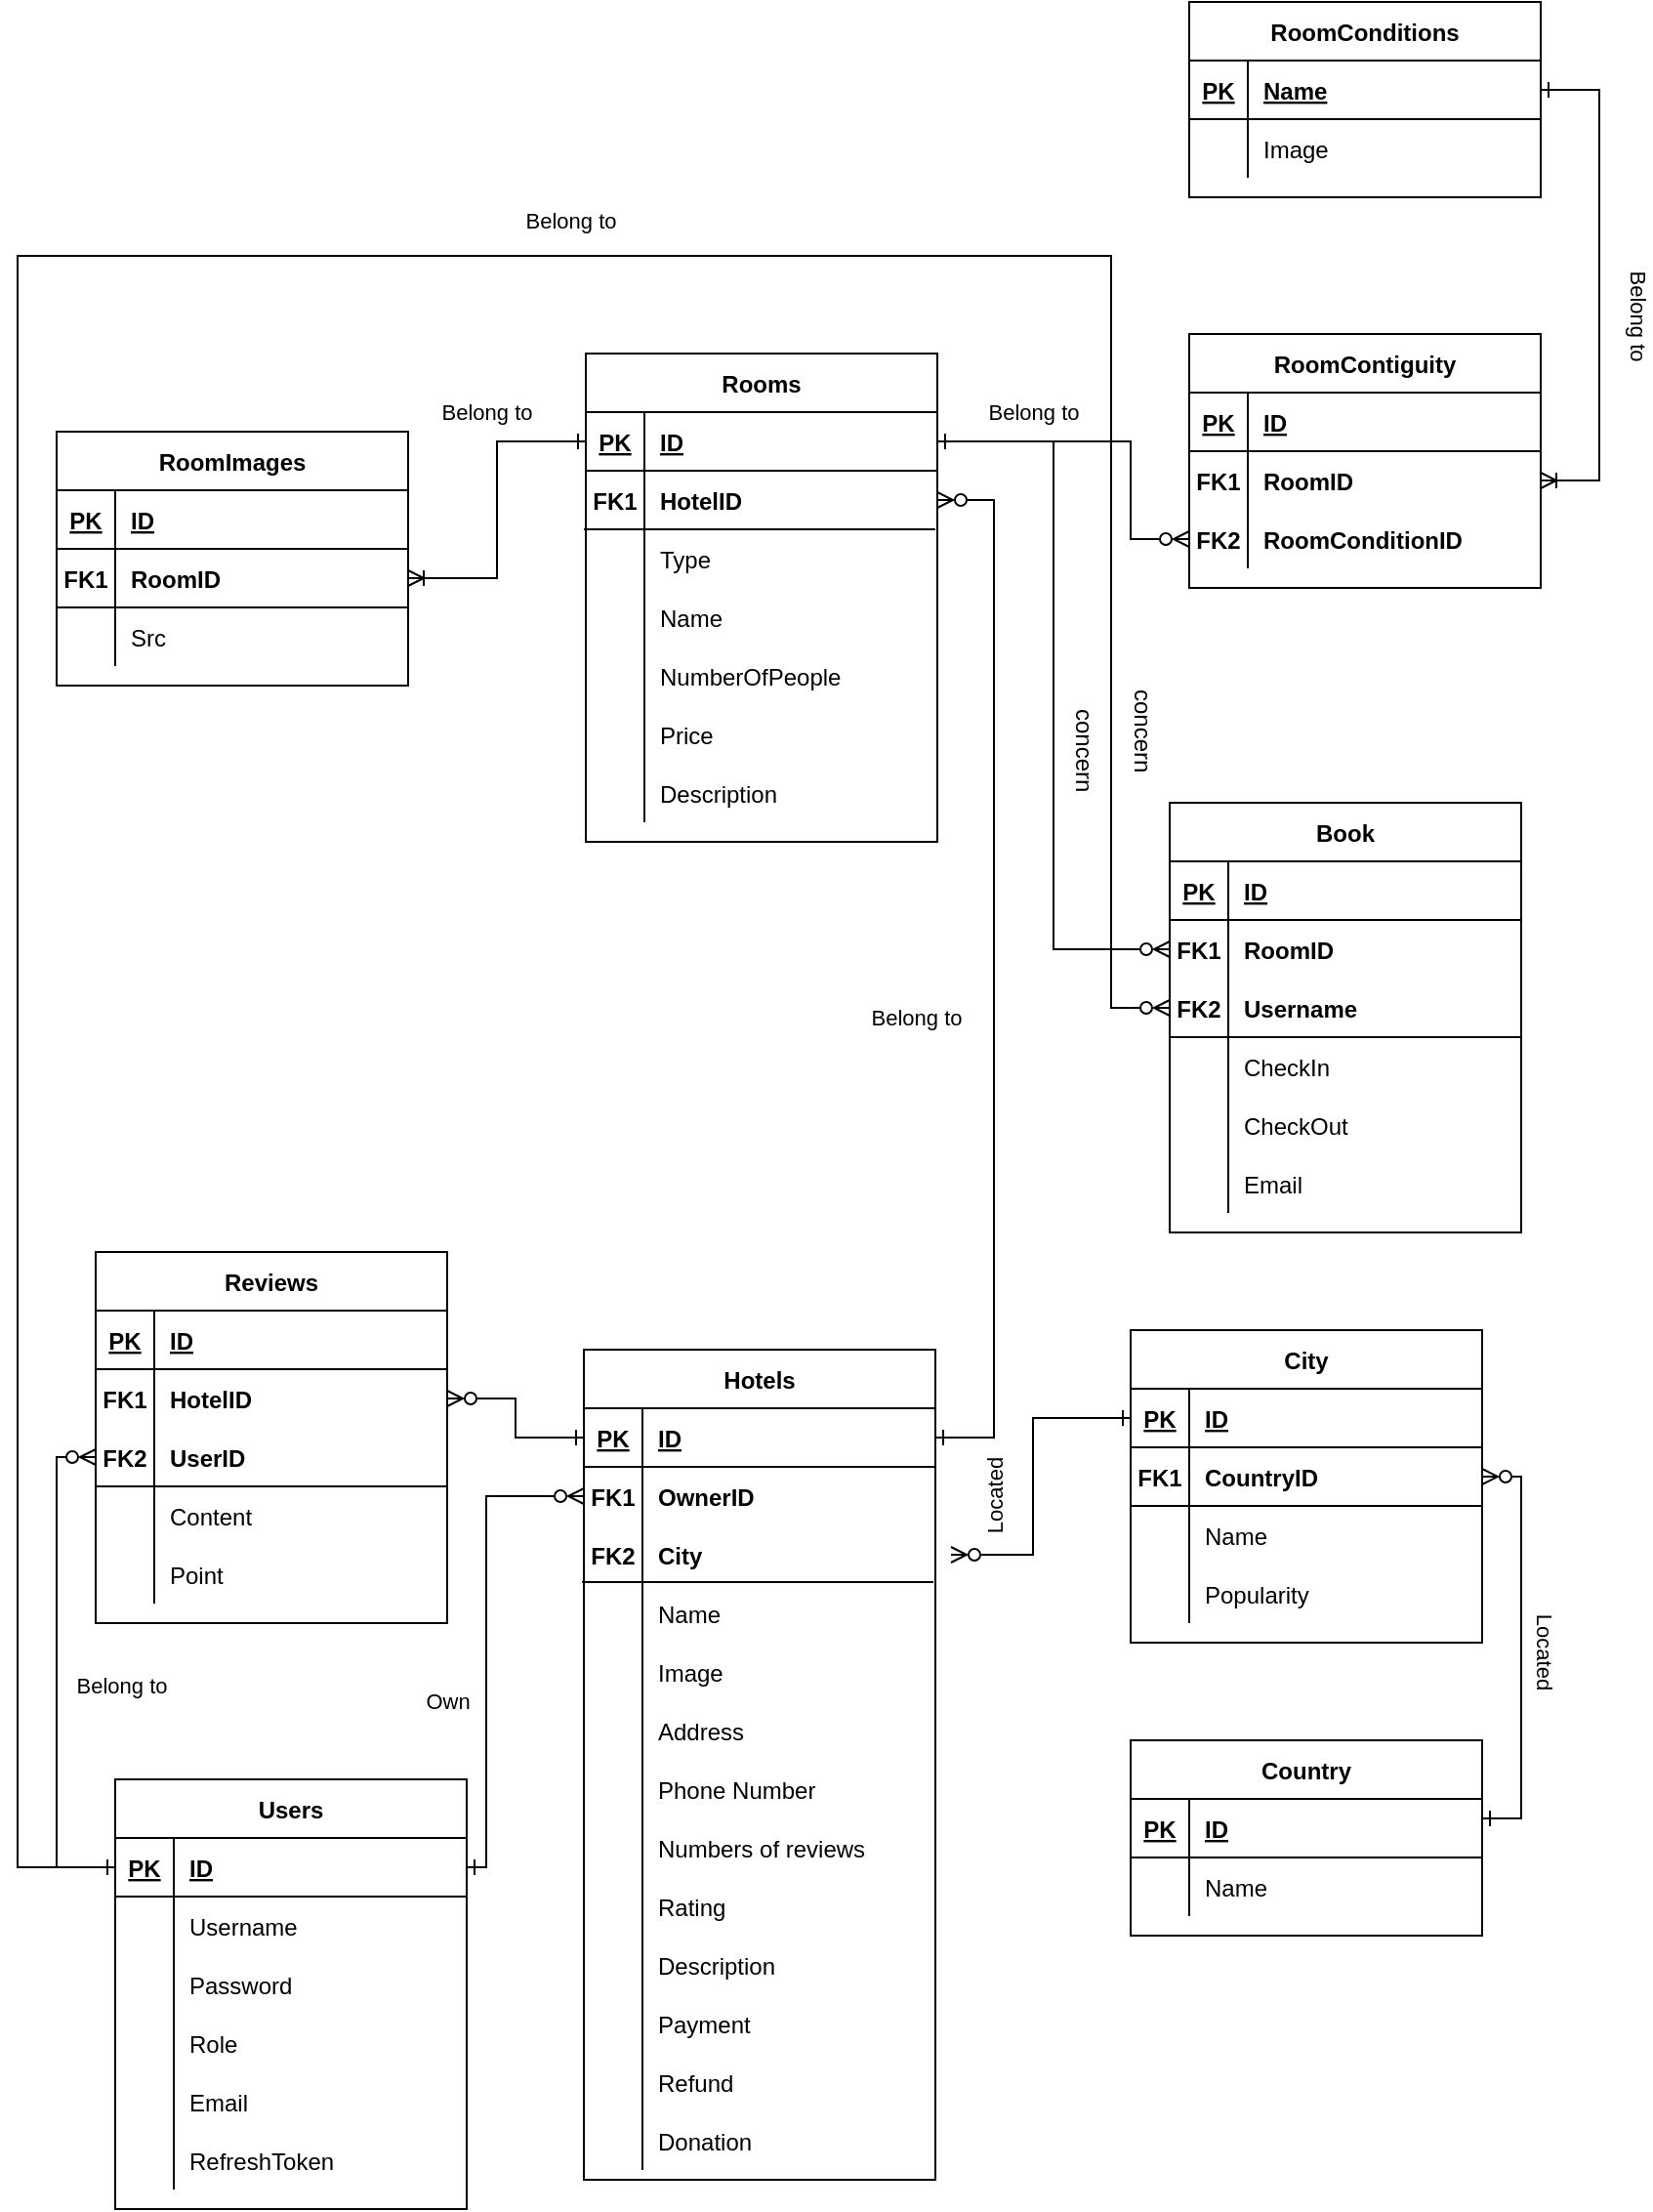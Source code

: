 <mxfile version="20.2.2" type="github">
  <diagram id="XwwVsABzowGfqBVzO6Hq" name="Страница 1">
    <mxGraphModel dx="1422" dy="1923" grid="1" gridSize="10" guides="1" tooltips="1" connect="1" arrows="1" fold="1" page="1" pageScale="1" pageWidth="827" pageHeight="1169" math="0" shadow="0">
      <root>
        <mxCell id="0" />
        <mxCell id="1" parent="0" />
        <mxCell id="TY08k2Uq7eaJ0ZYcj1gX-1" value="Hotels" style="shape=table;startSize=30;container=1;collapsible=1;childLayout=tableLayout;fixedRows=1;rowLines=0;fontStyle=1;align=center;resizeLast=1;" parent="1" vertex="1">
          <mxGeometry x="300" y="680" width="180" height="425" as="geometry" />
        </mxCell>
        <mxCell id="TY08k2Uq7eaJ0ZYcj1gX-2" value="" style="shape=tableRow;horizontal=0;startSize=0;swimlaneHead=0;swimlaneBody=0;fillColor=none;collapsible=0;dropTarget=0;points=[[0,0.5],[1,0.5]];portConstraint=eastwest;top=0;left=0;right=0;bottom=1;" parent="TY08k2Uq7eaJ0ZYcj1gX-1" vertex="1">
          <mxGeometry y="30" width="180" height="30" as="geometry" />
        </mxCell>
        <mxCell id="TY08k2Uq7eaJ0ZYcj1gX-3" value="PK" style="shape=partialRectangle;connectable=0;fillColor=none;top=0;left=0;bottom=0;right=0;fontStyle=5;overflow=hidden;" parent="TY08k2Uq7eaJ0ZYcj1gX-2" vertex="1">
          <mxGeometry width="30" height="30" as="geometry">
            <mxRectangle width="30" height="30" as="alternateBounds" />
          </mxGeometry>
        </mxCell>
        <mxCell id="TY08k2Uq7eaJ0ZYcj1gX-4" value="ID" style="shape=partialRectangle;connectable=0;fillColor=none;top=0;left=0;bottom=0;right=0;align=left;spacingLeft=6;fontStyle=5;overflow=hidden;" parent="TY08k2Uq7eaJ0ZYcj1gX-2" vertex="1">
          <mxGeometry x="30" width="150" height="30" as="geometry">
            <mxRectangle width="150" height="30" as="alternateBounds" />
          </mxGeometry>
        </mxCell>
        <mxCell id="TY08k2Uq7eaJ0ZYcj1gX-5" value="" style="shape=tableRow;horizontal=0;startSize=0;swimlaneHead=0;swimlaneBody=0;fillColor=none;collapsible=0;dropTarget=0;points=[[0,0.5],[1,0.5]];portConstraint=eastwest;top=0;left=0;right=0;bottom=0;" parent="TY08k2Uq7eaJ0ZYcj1gX-1" vertex="1">
          <mxGeometry y="60" width="180" height="30" as="geometry" />
        </mxCell>
        <mxCell id="TY08k2Uq7eaJ0ZYcj1gX-6" value="FK1" style="shape=partialRectangle;connectable=0;fillColor=none;top=0;left=0;bottom=0;right=0;editable=1;overflow=hidden;fontStyle=1" parent="TY08k2Uq7eaJ0ZYcj1gX-5" vertex="1">
          <mxGeometry width="30" height="30" as="geometry">
            <mxRectangle width="30" height="30" as="alternateBounds" />
          </mxGeometry>
        </mxCell>
        <mxCell id="TY08k2Uq7eaJ0ZYcj1gX-7" value="OwnerID" style="shape=partialRectangle;connectable=0;fillColor=none;top=0;left=0;bottom=0;right=0;align=left;spacingLeft=6;overflow=hidden;fontStyle=1" parent="TY08k2Uq7eaJ0ZYcj1gX-5" vertex="1">
          <mxGeometry x="30" width="150" height="30" as="geometry">
            <mxRectangle width="150" height="30" as="alternateBounds" />
          </mxGeometry>
        </mxCell>
        <mxCell id="TY08k2Uq7eaJ0ZYcj1gX-8" value="" style="shape=tableRow;horizontal=0;startSize=0;swimlaneHead=0;swimlaneBody=0;fillColor=none;collapsible=0;dropTarget=0;points=[[0,0.5],[1,0.5]];portConstraint=eastwest;top=0;left=0;right=0;bottom=0;strokeColor=default;perimeterSpacing=8;swimlaneLine=0;strokeWidth=8;rounded=0;labelBorderColor=default;" parent="TY08k2Uq7eaJ0ZYcj1gX-1" vertex="1">
          <mxGeometry y="90" width="180" height="30" as="geometry" />
        </mxCell>
        <mxCell id="TY08k2Uq7eaJ0ZYcj1gX-9" value="FK2" style="shape=partialRectangle;connectable=0;fillColor=none;top=0;left=0;bottom=0;right=0;editable=1;overflow=hidden;fontStyle=1" parent="TY08k2Uq7eaJ0ZYcj1gX-8" vertex="1">
          <mxGeometry width="30" height="30" as="geometry">
            <mxRectangle width="30" height="30" as="alternateBounds" />
          </mxGeometry>
        </mxCell>
        <mxCell id="TY08k2Uq7eaJ0ZYcj1gX-10" value="City" style="shape=partialRectangle;connectable=0;fillColor=none;top=0;left=0;bottom=0;right=0;align=left;spacingLeft=6;overflow=hidden;fontStyle=1" parent="TY08k2Uq7eaJ0ZYcj1gX-8" vertex="1">
          <mxGeometry x="30" width="150" height="30" as="geometry">
            <mxRectangle width="150" height="30" as="alternateBounds" />
          </mxGeometry>
        </mxCell>
        <mxCell id="TY08k2Uq7eaJ0ZYcj1gX-11" value="" style="shape=tableRow;horizontal=0;startSize=0;swimlaneHead=0;swimlaneBody=0;fillColor=none;collapsible=0;dropTarget=0;points=[[0,0.5],[1,0.5]];portConstraint=eastwest;top=0;left=0;right=0;bottom=0;" parent="TY08k2Uq7eaJ0ZYcj1gX-1" vertex="1">
          <mxGeometry y="120" width="180" height="30" as="geometry" />
        </mxCell>
        <mxCell id="TY08k2Uq7eaJ0ZYcj1gX-12" value="" style="shape=partialRectangle;connectable=0;fillColor=none;top=0;left=0;bottom=0;right=0;editable=1;overflow=hidden;" parent="TY08k2Uq7eaJ0ZYcj1gX-11" vertex="1">
          <mxGeometry width="30" height="30" as="geometry">
            <mxRectangle width="30" height="30" as="alternateBounds" />
          </mxGeometry>
        </mxCell>
        <mxCell id="TY08k2Uq7eaJ0ZYcj1gX-13" value="Name" style="shape=partialRectangle;connectable=0;fillColor=none;top=0;left=0;bottom=0;right=0;align=left;spacingLeft=6;overflow=hidden;" parent="TY08k2Uq7eaJ0ZYcj1gX-11" vertex="1">
          <mxGeometry x="30" width="150" height="30" as="geometry">
            <mxRectangle width="150" height="30" as="alternateBounds" />
          </mxGeometry>
        </mxCell>
        <mxCell id="TY08k2Uq7eaJ0ZYcj1gX-96" value="" style="shape=tableRow;horizontal=0;startSize=0;swimlaneHead=0;swimlaneBody=0;fillColor=none;collapsible=0;dropTarget=0;points=[[0,0.5],[1,0.5]];portConstraint=eastwest;top=0;left=0;right=0;bottom=0;" parent="TY08k2Uq7eaJ0ZYcj1gX-1" vertex="1">
          <mxGeometry y="150" width="180" height="30" as="geometry" />
        </mxCell>
        <mxCell id="TY08k2Uq7eaJ0ZYcj1gX-97" value="" style="shape=partialRectangle;connectable=0;fillColor=none;top=0;left=0;bottom=0;right=0;editable=1;overflow=hidden;" parent="TY08k2Uq7eaJ0ZYcj1gX-96" vertex="1">
          <mxGeometry width="30" height="30" as="geometry">
            <mxRectangle width="30" height="30" as="alternateBounds" />
          </mxGeometry>
        </mxCell>
        <mxCell id="TY08k2Uq7eaJ0ZYcj1gX-98" value="Image" style="shape=partialRectangle;connectable=0;fillColor=none;top=0;left=0;bottom=0;right=0;align=left;spacingLeft=6;overflow=hidden;" parent="TY08k2Uq7eaJ0ZYcj1gX-96" vertex="1">
          <mxGeometry x="30" width="150" height="30" as="geometry">
            <mxRectangle width="150" height="30" as="alternateBounds" />
          </mxGeometry>
        </mxCell>
        <mxCell id="TY08k2Uq7eaJ0ZYcj1gX-99" value="" style="shape=tableRow;horizontal=0;startSize=0;swimlaneHead=0;swimlaneBody=0;fillColor=none;collapsible=0;dropTarget=0;points=[[0,0.5],[1,0.5]];portConstraint=eastwest;top=0;left=0;right=0;bottom=0;" parent="TY08k2Uq7eaJ0ZYcj1gX-1" vertex="1">
          <mxGeometry y="180" width="180" height="30" as="geometry" />
        </mxCell>
        <mxCell id="TY08k2Uq7eaJ0ZYcj1gX-100" value="" style="shape=partialRectangle;connectable=0;fillColor=none;top=0;left=0;bottom=0;right=0;editable=1;overflow=hidden;" parent="TY08k2Uq7eaJ0ZYcj1gX-99" vertex="1">
          <mxGeometry width="30" height="30" as="geometry">
            <mxRectangle width="30" height="30" as="alternateBounds" />
          </mxGeometry>
        </mxCell>
        <mxCell id="TY08k2Uq7eaJ0ZYcj1gX-101" value="Address" style="shape=partialRectangle;connectable=0;fillColor=none;top=0;left=0;bottom=0;right=0;align=left;spacingLeft=6;overflow=hidden;" parent="TY08k2Uq7eaJ0ZYcj1gX-99" vertex="1">
          <mxGeometry x="30" width="150" height="30" as="geometry">
            <mxRectangle width="150" height="30" as="alternateBounds" />
          </mxGeometry>
        </mxCell>
        <mxCell id="TY08k2Uq7eaJ0ZYcj1gX-102" value="" style="shape=tableRow;horizontal=0;startSize=0;swimlaneHead=0;swimlaneBody=0;fillColor=none;collapsible=0;dropTarget=0;points=[[0,0.5],[1,0.5]];portConstraint=eastwest;top=0;left=0;right=0;bottom=0;" parent="TY08k2Uq7eaJ0ZYcj1gX-1" vertex="1">
          <mxGeometry y="210" width="180" height="30" as="geometry" />
        </mxCell>
        <mxCell id="TY08k2Uq7eaJ0ZYcj1gX-103" value="" style="shape=partialRectangle;connectable=0;fillColor=none;top=0;left=0;bottom=0;right=0;editable=1;overflow=hidden;" parent="TY08k2Uq7eaJ0ZYcj1gX-102" vertex="1">
          <mxGeometry width="30" height="30" as="geometry">
            <mxRectangle width="30" height="30" as="alternateBounds" />
          </mxGeometry>
        </mxCell>
        <mxCell id="TY08k2Uq7eaJ0ZYcj1gX-104" value="Phone Number" style="shape=partialRectangle;connectable=0;fillColor=none;top=0;left=0;bottom=0;right=0;align=left;spacingLeft=6;overflow=hidden;" parent="TY08k2Uq7eaJ0ZYcj1gX-102" vertex="1">
          <mxGeometry x="30" width="150" height="30" as="geometry">
            <mxRectangle width="150" height="30" as="alternateBounds" />
          </mxGeometry>
        </mxCell>
        <mxCell id="TY08k2Uq7eaJ0ZYcj1gX-105" value="" style="shape=tableRow;horizontal=0;startSize=0;swimlaneHead=0;swimlaneBody=0;fillColor=none;collapsible=0;dropTarget=0;points=[[0,0.5],[1,0.5]];portConstraint=eastwest;top=0;left=0;right=0;bottom=0;" parent="TY08k2Uq7eaJ0ZYcj1gX-1" vertex="1">
          <mxGeometry y="240" width="180" height="30" as="geometry" />
        </mxCell>
        <mxCell id="TY08k2Uq7eaJ0ZYcj1gX-106" value="" style="shape=partialRectangle;connectable=0;fillColor=none;top=0;left=0;bottom=0;right=0;editable=1;overflow=hidden;" parent="TY08k2Uq7eaJ0ZYcj1gX-105" vertex="1">
          <mxGeometry width="30" height="30" as="geometry">
            <mxRectangle width="30" height="30" as="alternateBounds" />
          </mxGeometry>
        </mxCell>
        <mxCell id="TY08k2Uq7eaJ0ZYcj1gX-107" value="Numbers of reviews" style="shape=partialRectangle;connectable=0;fillColor=none;top=0;left=0;bottom=0;right=0;align=left;spacingLeft=6;overflow=hidden;" parent="TY08k2Uq7eaJ0ZYcj1gX-105" vertex="1">
          <mxGeometry x="30" width="150" height="30" as="geometry">
            <mxRectangle width="150" height="30" as="alternateBounds" />
          </mxGeometry>
        </mxCell>
        <mxCell id="TY08k2Uq7eaJ0ZYcj1gX-108" value="" style="shape=tableRow;horizontal=0;startSize=0;swimlaneHead=0;swimlaneBody=0;fillColor=none;collapsible=0;dropTarget=0;points=[[0,0.5],[1,0.5]];portConstraint=eastwest;top=0;left=0;right=0;bottom=0;" parent="TY08k2Uq7eaJ0ZYcj1gX-1" vertex="1">
          <mxGeometry y="270" width="180" height="30" as="geometry" />
        </mxCell>
        <mxCell id="TY08k2Uq7eaJ0ZYcj1gX-109" value="" style="shape=partialRectangle;connectable=0;fillColor=none;top=0;left=0;bottom=0;right=0;editable=1;overflow=hidden;" parent="TY08k2Uq7eaJ0ZYcj1gX-108" vertex="1">
          <mxGeometry width="30" height="30" as="geometry">
            <mxRectangle width="30" height="30" as="alternateBounds" />
          </mxGeometry>
        </mxCell>
        <mxCell id="TY08k2Uq7eaJ0ZYcj1gX-110" value="Rating" style="shape=partialRectangle;connectable=0;fillColor=none;top=0;left=0;bottom=0;right=0;align=left;spacingLeft=6;overflow=hidden;" parent="TY08k2Uq7eaJ0ZYcj1gX-108" vertex="1">
          <mxGeometry x="30" width="150" height="30" as="geometry">
            <mxRectangle width="150" height="30" as="alternateBounds" />
          </mxGeometry>
        </mxCell>
        <mxCell id="TY08k2Uq7eaJ0ZYcj1gX-111" value="" style="shape=tableRow;horizontal=0;startSize=0;swimlaneHead=0;swimlaneBody=0;fillColor=none;collapsible=0;dropTarget=0;points=[[0,0.5],[1,0.5]];portConstraint=eastwest;top=0;left=0;right=0;bottom=0;" parent="TY08k2Uq7eaJ0ZYcj1gX-1" vertex="1">
          <mxGeometry y="300" width="180" height="30" as="geometry" />
        </mxCell>
        <mxCell id="TY08k2Uq7eaJ0ZYcj1gX-112" value="" style="shape=partialRectangle;connectable=0;fillColor=none;top=0;left=0;bottom=0;right=0;editable=1;overflow=hidden;" parent="TY08k2Uq7eaJ0ZYcj1gX-111" vertex="1">
          <mxGeometry width="30" height="30" as="geometry">
            <mxRectangle width="30" height="30" as="alternateBounds" />
          </mxGeometry>
        </mxCell>
        <mxCell id="TY08k2Uq7eaJ0ZYcj1gX-113" value="Description" style="shape=partialRectangle;connectable=0;fillColor=none;top=0;left=0;bottom=0;right=0;align=left;spacingLeft=6;overflow=hidden;" parent="TY08k2Uq7eaJ0ZYcj1gX-111" vertex="1">
          <mxGeometry x="30" width="150" height="30" as="geometry">
            <mxRectangle width="150" height="30" as="alternateBounds" />
          </mxGeometry>
        </mxCell>
        <mxCell id="TY08k2Uq7eaJ0ZYcj1gX-114" value="" style="shape=tableRow;horizontal=0;startSize=0;swimlaneHead=0;swimlaneBody=0;fillColor=none;collapsible=0;dropTarget=0;points=[[0,0.5],[1,0.5]];portConstraint=eastwest;top=0;left=0;right=0;bottom=0;" parent="TY08k2Uq7eaJ0ZYcj1gX-1" vertex="1">
          <mxGeometry y="330" width="180" height="30" as="geometry" />
        </mxCell>
        <mxCell id="TY08k2Uq7eaJ0ZYcj1gX-115" value="" style="shape=partialRectangle;connectable=0;fillColor=none;top=0;left=0;bottom=0;right=0;editable=1;overflow=hidden;" parent="TY08k2Uq7eaJ0ZYcj1gX-114" vertex="1">
          <mxGeometry width="30" height="30" as="geometry">
            <mxRectangle width="30" height="30" as="alternateBounds" />
          </mxGeometry>
        </mxCell>
        <mxCell id="TY08k2Uq7eaJ0ZYcj1gX-116" value="Payment" style="shape=partialRectangle;connectable=0;fillColor=none;top=0;left=0;bottom=0;right=0;align=left;spacingLeft=6;overflow=hidden;" parent="TY08k2Uq7eaJ0ZYcj1gX-114" vertex="1">
          <mxGeometry x="30" width="150" height="30" as="geometry">
            <mxRectangle width="150" height="30" as="alternateBounds" />
          </mxGeometry>
        </mxCell>
        <mxCell id="TY08k2Uq7eaJ0ZYcj1gX-120" value="" style="shape=tableRow;horizontal=0;startSize=0;swimlaneHead=0;swimlaneBody=0;fillColor=none;collapsible=0;dropTarget=0;points=[[0,0.5],[1,0.5]];portConstraint=eastwest;top=0;left=0;right=0;bottom=0;" parent="TY08k2Uq7eaJ0ZYcj1gX-1" vertex="1">
          <mxGeometry y="360" width="180" height="30" as="geometry" />
        </mxCell>
        <mxCell id="TY08k2Uq7eaJ0ZYcj1gX-121" value="" style="shape=partialRectangle;connectable=0;fillColor=none;top=0;left=0;bottom=0;right=0;editable=1;overflow=hidden;" parent="TY08k2Uq7eaJ0ZYcj1gX-120" vertex="1">
          <mxGeometry width="30" height="30" as="geometry">
            <mxRectangle width="30" height="30" as="alternateBounds" />
          </mxGeometry>
        </mxCell>
        <mxCell id="TY08k2Uq7eaJ0ZYcj1gX-122" value="Refund" style="shape=partialRectangle;connectable=0;fillColor=none;top=0;left=0;bottom=0;right=0;align=left;spacingLeft=6;overflow=hidden;" parent="TY08k2Uq7eaJ0ZYcj1gX-120" vertex="1">
          <mxGeometry x="30" width="150" height="30" as="geometry">
            <mxRectangle width="150" height="30" as="alternateBounds" />
          </mxGeometry>
        </mxCell>
        <mxCell id="TY08k2Uq7eaJ0ZYcj1gX-123" value="" style="shape=tableRow;horizontal=0;startSize=0;swimlaneHead=0;swimlaneBody=0;fillColor=none;collapsible=0;dropTarget=0;points=[[0,0.5],[1,0.5]];portConstraint=eastwest;top=0;left=0;right=0;bottom=0;" parent="TY08k2Uq7eaJ0ZYcj1gX-1" vertex="1">
          <mxGeometry y="390" width="180" height="30" as="geometry" />
        </mxCell>
        <mxCell id="TY08k2Uq7eaJ0ZYcj1gX-124" value="" style="shape=partialRectangle;connectable=0;fillColor=none;top=0;left=0;bottom=0;right=0;editable=1;overflow=hidden;" parent="TY08k2Uq7eaJ0ZYcj1gX-123" vertex="1">
          <mxGeometry width="30" height="30" as="geometry">
            <mxRectangle width="30" height="30" as="alternateBounds" />
          </mxGeometry>
        </mxCell>
        <mxCell id="TY08k2Uq7eaJ0ZYcj1gX-125" value="Donation" style="shape=partialRectangle;connectable=0;fillColor=none;top=0;left=0;bottom=0;right=0;align=left;spacingLeft=6;overflow=hidden;" parent="TY08k2Uq7eaJ0ZYcj1gX-123" vertex="1">
          <mxGeometry x="30" width="150" height="30" as="geometry">
            <mxRectangle width="150" height="30" as="alternateBounds" />
          </mxGeometry>
        </mxCell>
        <mxCell id="TY08k2Uq7eaJ0ZYcj1gX-129" value="" style="endArrow=none;html=1;rounded=0;exitX=0.036;exitY=0.891;exitDx=0;exitDy=0;exitPerimeter=0;entryX=0.954;entryY=0.804;entryDx=0;entryDy=0;entryPerimeter=0;" parent="TY08k2Uq7eaJ0ZYcj1gX-1" target="TY08k2Uq7eaJ0ZYcj1gX-8" edge="1">
          <mxGeometry width="50" height="50" relative="1" as="geometry">
            <mxPoint x="-0.944" y="118.986" as="sourcePoint" />
            <mxPoint x="178.984" y="121.02" as="targetPoint" />
          </mxGeometry>
        </mxCell>
        <mxCell id="TY08k2Uq7eaJ0ZYcj1gX-40" value="Users" style="shape=table;startSize=30;container=1;collapsible=1;childLayout=tableLayout;fixedRows=1;rowLines=0;fontStyle=1;align=center;resizeLast=1;" parent="1" vertex="1">
          <mxGeometry x="60" y="900" width="180" height="220" as="geometry" />
        </mxCell>
        <mxCell id="TY08k2Uq7eaJ0ZYcj1gX-41" value="" style="shape=tableRow;horizontal=0;startSize=0;swimlaneHead=0;swimlaneBody=0;fillColor=none;collapsible=0;dropTarget=0;points=[[0,0.5],[1,0.5]];portConstraint=eastwest;top=0;left=0;right=0;bottom=1;" parent="TY08k2Uq7eaJ0ZYcj1gX-40" vertex="1">
          <mxGeometry y="30" width="180" height="30" as="geometry" />
        </mxCell>
        <mxCell id="TY08k2Uq7eaJ0ZYcj1gX-42" value="PK" style="shape=partialRectangle;connectable=0;fillColor=none;top=0;left=0;bottom=0;right=0;fontStyle=5;overflow=hidden;" parent="TY08k2Uq7eaJ0ZYcj1gX-41" vertex="1">
          <mxGeometry width="30" height="30" as="geometry">
            <mxRectangle width="30" height="30" as="alternateBounds" />
          </mxGeometry>
        </mxCell>
        <mxCell id="TY08k2Uq7eaJ0ZYcj1gX-43" value="ID" style="shape=partialRectangle;connectable=0;fillColor=none;top=0;left=0;bottom=0;right=0;align=left;spacingLeft=6;fontStyle=5;overflow=hidden;" parent="TY08k2Uq7eaJ0ZYcj1gX-41" vertex="1">
          <mxGeometry x="30" width="150" height="30" as="geometry">
            <mxRectangle width="150" height="30" as="alternateBounds" />
          </mxGeometry>
        </mxCell>
        <mxCell id="TY08k2Uq7eaJ0ZYcj1gX-44" value="" style="shape=tableRow;horizontal=0;startSize=0;swimlaneHead=0;swimlaneBody=0;fillColor=none;collapsible=0;dropTarget=0;points=[[0,0.5],[1,0.5]];portConstraint=eastwest;top=0;left=0;right=0;bottom=0;" parent="TY08k2Uq7eaJ0ZYcj1gX-40" vertex="1">
          <mxGeometry y="60" width="180" height="30" as="geometry" />
        </mxCell>
        <mxCell id="TY08k2Uq7eaJ0ZYcj1gX-45" value="" style="shape=partialRectangle;connectable=0;fillColor=none;top=0;left=0;bottom=0;right=0;editable=1;overflow=hidden;" parent="TY08k2Uq7eaJ0ZYcj1gX-44" vertex="1">
          <mxGeometry width="30" height="30" as="geometry">
            <mxRectangle width="30" height="30" as="alternateBounds" />
          </mxGeometry>
        </mxCell>
        <mxCell id="TY08k2Uq7eaJ0ZYcj1gX-46" value="Username" style="shape=partialRectangle;connectable=0;fillColor=none;top=0;left=0;bottom=0;right=0;align=left;spacingLeft=6;overflow=hidden;" parent="TY08k2Uq7eaJ0ZYcj1gX-44" vertex="1">
          <mxGeometry x="30" width="150" height="30" as="geometry">
            <mxRectangle width="150" height="30" as="alternateBounds" />
          </mxGeometry>
        </mxCell>
        <mxCell id="TY08k2Uq7eaJ0ZYcj1gX-47" value="" style="shape=tableRow;horizontal=0;startSize=0;swimlaneHead=0;swimlaneBody=0;fillColor=none;collapsible=0;dropTarget=0;points=[[0,0.5],[1,0.5]];portConstraint=eastwest;top=0;left=0;right=0;bottom=0;" parent="TY08k2Uq7eaJ0ZYcj1gX-40" vertex="1">
          <mxGeometry y="90" width="180" height="30" as="geometry" />
        </mxCell>
        <mxCell id="TY08k2Uq7eaJ0ZYcj1gX-48" value="" style="shape=partialRectangle;connectable=0;fillColor=none;top=0;left=0;bottom=0;right=0;editable=1;overflow=hidden;" parent="TY08k2Uq7eaJ0ZYcj1gX-47" vertex="1">
          <mxGeometry width="30" height="30" as="geometry">
            <mxRectangle width="30" height="30" as="alternateBounds" />
          </mxGeometry>
        </mxCell>
        <mxCell id="TY08k2Uq7eaJ0ZYcj1gX-49" value="Password" style="shape=partialRectangle;connectable=0;fillColor=none;top=0;left=0;bottom=0;right=0;align=left;spacingLeft=6;overflow=hidden;" parent="TY08k2Uq7eaJ0ZYcj1gX-47" vertex="1">
          <mxGeometry x="30" width="150" height="30" as="geometry">
            <mxRectangle width="150" height="30" as="alternateBounds" />
          </mxGeometry>
        </mxCell>
        <mxCell id="TY08k2Uq7eaJ0ZYcj1gX-50" value="" style="shape=tableRow;horizontal=0;startSize=0;swimlaneHead=0;swimlaneBody=0;fillColor=none;collapsible=0;dropTarget=0;points=[[0,0.5],[1,0.5]];portConstraint=eastwest;top=0;left=0;right=0;bottom=0;" parent="TY08k2Uq7eaJ0ZYcj1gX-40" vertex="1">
          <mxGeometry y="120" width="180" height="30" as="geometry" />
        </mxCell>
        <mxCell id="TY08k2Uq7eaJ0ZYcj1gX-51" value="" style="shape=partialRectangle;connectable=0;fillColor=none;top=0;left=0;bottom=0;right=0;editable=1;overflow=hidden;" parent="TY08k2Uq7eaJ0ZYcj1gX-50" vertex="1">
          <mxGeometry width="30" height="30" as="geometry">
            <mxRectangle width="30" height="30" as="alternateBounds" />
          </mxGeometry>
        </mxCell>
        <mxCell id="TY08k2Uq7eaJ0ZYcj1gX-52" value="Role" style="shape=partialRectangle;connectable=0;fillColor=none;top=0;left=0;bottom=0;right=0;align=left;spacingLeft=6;overflow=hidden;" parent="TY08k2Uq7eaJ0ZYcj1gX-50" vertex="1">
          <mxGeometry x="30" width="150" height="30" as="geometry">
            <mxRectangle width="150" height="30" as="alternateBounds" />
          </mxGeometry>
        </mxCell>
        <mxCell id="TY08k2Uq7eaJ0ZYcj1gX-131" value="" style="shape=tableRow;horizontal=0;startSize=0;swimlaneHead=0;swimlaneBody=0;fillColor=none;collapsible=0;dropTarget=0;points=[[0,0.5],[1,0.5]];portConstraint=eastwest;top=0;left=0;right=0;bottom=0;" parent="TY08k2Uq7eaJ0ZYcj1gX-40" vertex="1">
          <mxGeometry y="150" width="180" height="30" as="geometry" />
        </mxCell>
        <mxCell id="TY08k2Uq7eaJ0ZYcj1gX-132" value="" style="shape=partialRectangle;connectable=0;fillColor=none;top=0;left=0;bottom=0;right=0;editable=1;overflow=hidden;" parent="TY08k2Uq7eaJ0ZYcj1gX-131" vertex="1">
          <mxGeometry width="30" height="30" as="geometry">
            <mxRectangle width="30" height="30" as="alternateBounds" />
          </mxGeometry>
        </mxCell>
        <mxCell id="TY08k2Uq7eaJ0ZYcj1gX-133" value="Email" style="shape=partialRectangle;connectable=0;fillColor=none;top=0;left=0;bottom=0;right=0;align=left;spacingLeft=6;overflow=hidden;" parent="TY08k2Uq7eaJ0ZYcj1gX-131" vertex="1">
          <mxGeometry x="30" width="150" height="30" as="geometry">
            <mxRectangle width="150" height="30" as="alternateBounds" />
          </mxGeometry>
        </mxCell>
        <mxCell id="TY08k2Uq7eaJ0ZYcj1gX-134" value="" style="shape=tableRow;horizontal=0;startSize=0;swimlaneHead=0;swimlaneBody=0;fillColor=none;collapsible=0;dropTarget=0;points=[[0,0.5],[1,0.5]];portConstraint=eastwest;top=0;left=0;right=0;bottom=0;" parent="TY08k2Uq7eaJ0ZYcj1gX-40" vertex="1">
          <mxGeometry y="180" width="180" height="30" as="geometry" />
        </mxCell>
        <mxCell id="TY08k2Uq7eaJ0ZYcj1gX-135" value="" style="shape=partialRectangle;connectable=0;fillColor=none;top=0;left=0;bottom=0;right=0;editable=1;overflow=hidden;" parent="TY08k2Uq7eaJ0ZYcj1gX-134" vertex="1">
          <mxGeometry width="30" height="30" as="geometry">
            <mxRectangle width="30" height="30" as="alternateBounds" />
          </mxGeometry>
        </mxCell>
        <mxCell id="TY08k2Uq7eaJ0ZYcj1gX-136" value="RefreshToken" style="shape=partialRectangle;connectable=0;fillColor=none;top=0;left=0;bottom=0;right=0;align=left;spacingLeft=6;overflow=hidden;" parent="TY08k2Uq7eaJ0ZYcj1gX-134" vertex="1">
          <mxGeometry x="30" width="150" height="30" as="geometry">
            <mxRectangle width="150" height="30" as="alternateBounds" />
          </mxGeometry>
        </mxCell>
        <mxCell id="TY08k2Uq7eaJ0ZYcj1gX-53" value="City" style="shape=table;startSize=30;container=1;collapsible=1;childLayout=tableLayout;fixedRows=1;rowLines=0;fontStyle=1;align=center;resizeLast=1;" parent="1" vertex="1">
          <mxGeometry x="580" y="670" width="180" height="160" as="geometry" />
        </mxCell>
        <mxCell id="TY08k2Uq7eaJ0ZYcj1gX-54" value="" style="shape=tableRow;horizontal=0;startSize=0;swimlaneHead=0;swimlaneBody=0;fillColor=none;collapsible=0;dropTarget=0;points=[[0,0.5],[1,0.5]];portConstraint=eastwest;top=0;left=0;right=0;bottom=1;" parent="TY08k2Uq7eaJ0ZYcj1gX-53" vertex="1">
          <mxGeometry y="30" width="180" height="30" as="geometry" />
        </mxCell>
        <mxCell id="TY08k2Uq7eaJ0ZYcj1gX-55" value="PK" style="shape=partialRectangle;connectable=0;fillColor=none;top=0;left=0;bottom=0;right=0;fontStyle=5;overflow=hidden;" parent="TY08k2Uq7eaJ0ZYcj1gX-54" vertex="1">
          <mxGeometry width="30" height="30" as="geometry">
            <mxRectangle width="30" height="30" as="alternateBounds" />
          </mxGeometry>
        </mxCell>
        <mxCell id="TY08k2Uq7eaJ0ZYcj1gX-56" value="ID" style="shape=partialRectangle;connectable=0;fillColor=none;top=0;left=0;bottom=0;right=0;align=left;spacingLeft=6;fontStyle=5;overflow=hidden;" parent="TY08k2Uq7eaJ0ZYcj1gX-54" vertex="1">
          <mxGeometry x="30" width="150" height="30" as="geometry">
            <mxRectangle width="150" height="30" as="alternateBounds" />
          </mxGeometry>
        </mxCell>
        <mxCell id="TY08k2Uq7eaJ0ZYcj1gX-57" value="" style="shape=tableRow;horizontal=0;startSize=0;swimlaneHead=0;swimlaneBody=0;fillColor=none;collapsible=0;dropTarget=0;points=[[0,0.5],[1,0.5]];portConstraint=eastwest;top=0;left=0;right=0;bottom=0;" parent="TY08k2Uq7eaJ0ZYcj1gX-53" vertex="1">
          <mxGeometry y="60" width="180" height="30" as="geometry" />
        </mxCell>
        <mxCell id="TY08k2Uq7eaJ0ZYcj1gX-58" value="FK1" style="shape=partialRectangle;connectable=0;fillColor=none;top=0;left=0;bottom=0;right=0;editable=1;overflow=hidden;fontStyle=1" parent="TY08k2Uq7eaJ0ZYcj1gX-57" vertex="1">
          <mxGeometry width="30" height="30" as="geometry">
            <mxRectangle width="30" height="30" as="alternateBounds" />
          </mxGeometry>
        </mxCell>
        <mxCell id="TY08k2Uq7eaJ0ZYcj1gX-59" value="CountryID" style="shape=partialRectangle;connectable=0;fillColor=none;top=0;left=0;bottom=0;right=0;align=left;spacingLeft=6;overflow=hidden;fontStyle=1" parent="TY08k2Uq7eaJ0ZYcj1gX-57" vertex="1">
          <mxGeometry x="30" width="150" height="30" as="geometry">
            <mxRectangle width="150" height="30" as="alternateBounds" />
          </mxGeometry>
        </mxCell>
        <mxCell id="TY08k2Uq7eaJ0ZYcj1gX-60" value="" style="shape=tableRow;horizontal=0;startSize=0;swimlaneHead=0;swimlaneBody=0;fillColor=none;collapsible=0;dropTarget=0;points=[[0,0.5],[1,0.5]];portConstraint=eastwest;top=0;left=0;right=0;bottom=0;" parent="TY08k2Uq7eaJ0ZYcj1gX-53" vertex="1">
          <mxGeometry y="90" width="180" height="30" as="geometry" />
        </mxCell>
        <mxCell id="TY08k2Uq7eaJ0ZYcj1gX-61" value="" style="shape=partialRectangle;connectable=0;fillColor=none;top=0;left=0;bottom=0;right=0;editable=1;overflow=hidden;" parent="TY08k2Uq7eaJ0ZYcj1gX-60" vertex="1">
          <mxGeometry width="30" height="30" as="geometry">
            <mxRectangle width="30" height="30" as="alternateBounds" />
          </mxGeometry>
        </mxCell>
        <mxCell id="TY08k2Uq7eaJ0ZYcj1gX-62" value="Name" style="shape=partialRectangle;connectable=0;fillColor=none;top=0;left=0;bottom=0;right=0;align=left;spacingLeft=6;overflow=hidden;" parent="TY08k2Uq7eaJ0ZYcj1gX-60" vertex="1">
          <mxGeometry x="30" width="150" height="30" as="geometry">
            <mxRectangle width="150" height="30" as="alternateBounds" />
          </mxGeometry>
        </mxCell>
        <mxCell id="TY08k2Uq7eaJ0ZYcj1gX-63" value="" style="shape=tableRow;horizontal=0;startSize=0;swimlaneHead=0;swimlaneBody=0;fillColor=none;collapsible=0;dropTarget=0;points=[[0,0.5],[1,0.5]];portConstraint=eastwest;top=0;left=0;right=0;bottom=0;" parent="TY08k2Uq7eaJ0ZYcj1gX-53" vertex="1">
          <mxGeometry y="120" width="180" height="30" as="geometry" />
        </mxCell>
        <mxCell id="TY08k2Uq7eaJ0ZYcj1gX-64" value="" style="shape=partialRectangle;connectable=0;fillColor=none;top=0;left=0;bottom=0;right=0;editable=1;overflow=hidden;" parent="TY08k2Uq7eaJ0ZYcj1gX-63" vertex="1">
          <mxGeometry width="30" height="30" as="geometry">
            <mxRectangle width="30" height="30" as="alternateBounds" />
          </mxGeometry>
        </mxCell>
        <mxCell id="TY08k2Uq7eaJ0ZYcj1gX-65" value="Popularity" style="shape=partialRectangle;connectable=0;fillColor=none;top=0;left=0;bottom=0;right=0;align=left;spacingLeft=6;overflow=hidden;" parent="TY08k2Uq7eaJ0ZYcj1gX-63" vertex="1">
          <mxGeometry x="30" width="150" height="30" as="geometry">
            <mxRectangle width="150" height="30" as="alternateBounds" />
          </mxGeometry>
        </mxCell>
        <mxCell id="TY08k2Uq7eaJ0ZYcj1gX-137" style="edgeStyle=orthogonalEdgeStyle;rounded=0;orthogonalLoop=1;jettySize=auto;html=1;exitX=1;exitY=0.5;exitDx=0;exitDy=0;entryX=0;entryY=0.5;entryDx=0;entryDy=0;endArrow=ERzeroToMany;endFill=0;startArrow=ERone;startFill=0;" parent="1" source="TY08k2Uq7eaJ0ZYcj1gX-41" target="TY08k2Uq7eaJ0ZYcj1gX-5" edge="1">
          <mxGeometry relative="1" as="geometry">
            <Array as="points">
              <mxPoint x="250" y="945" />
              <mxPoint x="250" y="755" />
            </Array>
          </mxGeometry>
        </mxCell>
        <mxCell id="iHNsDeHJeyOB5fvo2Buw-1" value="Own" style="edgeLabel;html=1;align=center;verticalAlign=middle;resizable=0;points=[];" parent="TY08k2Uq7eaJ0ZYcj1gX-137" vertex="1" connectable="0">
          <mxGeometry x="-0.344" y="1" relative="1" as="geometry">
            <mxPoint x="-19" y="-13" as="offset" />
          </mxGeometry>
        </mxCell>
        <mxCell id="TY08k2Uq7eaJ0ZYcj1gX-167" style="edgeStyle=orthogonalEdgeStyle;rounded=0;orthogonalLoop=1;jettySize=auto;html=1;entryX=1;entryY=0.5;entryDx=0;entryDy=0;endArrow=ERzeroToMany;endFill=0;startArrow=ERone;startFill=0;" parent="1" source="TY08k2Uq7eaJ0ZYcj1gX-2" target="TY08k2Uq7eaJ0ZYcj1gX-31" edge="1">
          <mxGeometry relative="1" as="geometry" />
        </mxCell>
        <mxCell id="TY08k2Uq7eaJ0ZYcj1gX-168" style="edgeStyle=orthogonalEdgeStyle;rounded=0;orthogonalLoop=1;jettySize=auto;html=1;entryX=0;entryY=0.5;entryDx=0;entryDy=0;endArrow=ERzeroToMany;endFill=0;startArrow=ERone;startFill=0;" parent="1" source="TY08k2Uq7eaJ0ZYcj1gX-41" target="TY08k2Uq7eaJ0ZYcj1gX-34" edge="1">
          <mxGeometry relative="1" as="geometry" />
        </mxCell>
        <mxCell id="TY08k2Uq7eaJ0ZYcj1gX-169" value="" style="group" parent="1" vertex="1" connectable="0">
          <mxGeometry x="50" y="630" width="180.004" height="190" as="geometry" />
        </mxCell>
        <mxCell id="TY08k2Uq7eaJ0ZYcj1gX-27" value="Reviews" style="shape=table;startSize=30;container=1;collapsible=1;childLayout=tableLayout;fixedRows=1;rowLines=0;fontStyle=1;align=center;resizeLast=1;" parent="TY08k2Uq7eaJ0ZYcj1gX-169" vertex="1">
          <mxGeometry width="180" height="190" as="geometry" />
        </mxCell>
        <mxCell id="TY08k2Uq7eaJ0ZYcj1gX-28" value="" style="shape=tableRow;horizontal=0;startSize=0;swimlaneHead=0;swimlaneBody=0;fillColor=none;collapsible=0;dropTarget=0;points=[[0,0.5],[1,0.5]];portConstraint=eastwest;top=0;left=0;right=0;bottom=1;" parent="TY08k2Uq7eaJ0ZYcj1gX-27" vertex="1">
          <mxGeometry y="30" width="180" height="30" as="geometry" />
        </mxCell>
        <mxCell id="TY08k2Uq7eaJ0ZYcj1gX-29" value="PK" style="shape=partialRectangle;connectable=0;fillColor=none;top=0;left=0;bottom=0;right=0;fontStyle=5;overflow=hidden;" parent="TY08k2Uq7eaJ0ZYcj1gX-28" vertex="1">
          <mxGeometry width="30" height="30" as="geometry">
            <mxRectangle width="30" height="30" as="alternateBounds" />
          </mxGeometry>
        </mxCell>
        <mxCell id="TY08k2Uq7eaJ0ZYcj1gX-30" value="ID" style="shape=partialRectangle;connectable=0;fillColor=none;top=0;left=0;bottom=0;right=0;align=left;spacingLeft=6;fontStyle=5;overflow=hidden;" parent="TY08k2Uq7eaJ0ZYcj1gX-28" vertex="1">
          <mxGeometry x="30" width="150" height="30" as="geometry">
            <mxRectangle width="150" height="30" as="alternateBounds" />
          </mxGeometry>
        </mxCell>
        <mxCell id="TY08k2Uq7eaJ0ZYcj1gX-31" value="" style="shape=tableRow;horizontal=0;startSize=0;swimlaneHead=0;swimlaneBody=0;fillColor=none;collapsible=0;dropTarget=0;points=[[0,0.5],[1,0.5]];portConstraint=eastwest;top=0;left=0;right=0;bottom=0;" parent="TY08k2Uq7eaJ0ZYcj1gX-27" vertex="1">
          <mxGeometry y="60" width="180" height="30" as="geometry" />
        </mxCell>
        <mxCell id="TY08k2Uq7eaJ0ZYcj1gX-32" value="FK1" style="shape=partialRectangle;connectable=0;fillColor=none;top=0;left=0;bottom=0;right=0;editable=1;overflow=hidden;fontStyle=1" parent="TY08k2Uq7eaJ0ZYcj1gX-31" vertex="1">
          <mxGeometry width="30" height="30" as="geometry">
            <mxRectangle width="30" height="30" as="alternateBounds" />
          </mxGeometry>
        </mxCell>
        <mxCell id="TY08k2Uq7eaJ0ZYcj1gX-33" value="HotelID" style="shape=partialRectangle;connectable=0;fillColor=none;top=0;left=0;bottom=0;right=0;align=left;spacingLeft=6;overflow=hidden;fontStyle=1" parent="TY08k2Uq7eaJ0ZYcj1gX-31" vertex="1">
          <mxGeometry x="30" width="150" height="30" as="geometry">
            <mxRectangle width="150" height="30" as="alternateBounds" />
          </mxGeometry>
        </mxCell>
        <mxCell id="TY08k2Uq7eaJ0ZYcj1gX-34" value="" style="shape=tableRow;horizontal=0;startSize=0;swimlaneHead=0;swimlaneBody=0;fillColor=none;collapsible=0;dropTarget=0;points=[[0,0.5],[1,0.5]];portConstraint=eastwest;top=0;left=0;right=0;bottom=0;" parent="TY08k2Uq7eaJ0ZYcj1gX-27" vertex="1">
          <mxGeometry y="90" width="180" height="30" as="geometry" />
        </mxCell>
        <mxCell id="TY08k2Uq7eaJ0ZYcj1gX-35" value="FK2" style="shape=partialRectangle;connectable=0;fillColor=none;top=0;left=0;bottom=0;right=0;editable=1;overflow=hidden;fontStyle=1" parent="TY08k2Uq7eaJ0ZYcj1gX-34" vertex="1">
          <mxGeometry width="30" height="30" as="geometry">
            <mxRectangle width="30" height="30" as="alternateBounds" />
          </mxGeometry>
        </mxCell>
        <mxCell id="TY08k2Uq7eaJ0ZYcj1gX-36" value="UserID" style="shape=partialRectangle;connectable=0;fillColor=none;top=0;left=0;bottom=0;right=0;align=left;spacingLeft=6;overflow=hidden;fontStyle=1" parent="TY08k2Uq7eaJ0ZYcj1gX-34" vertex="1">
          <mxGeometry x="30" width="150" height="30" as="geometry">
            <mxRectangle width="150" height="30" as="alternateBounds" />
          </mxGeometry>
        </mxCell>
        <mxCell id="TY08k2Uq7eaJ0ZYcj1gX-37" value="" style="shape=tableRow;horizontal=0;startSize=0;swimlaneHead=0;swimlaneBody=0;fillColor=none;collapsible=0;dropTarget=0;points=[[0,0.5],[1,0.5]];portConstraint=eastwest;top=0;left=0;right=0;bottom=0;" parent="TY08k2Uq7eaJ0ZYcj1gX-27" vertex="1">
          <mxGeometry y="120" width="180" height="30" as="geometry" />
        </mxCell>
        <mxCell id="TY08k2Uq7eaJ0ZYcj1gX-38" value="" style="shape=partialRectangle;connectable=0;fillColor=none;top=0;left=0;bottom=0;right=0;editable=1;overflow=hidden;" parent="TY08k2Uq7eaJ0ZYcj1gX-37" vertex="1">
          <mxGeometry width="30" height="30" as="geometry">
            <mxRectangle width="30" height="30" as="alternateBounds" />
          </mxGeometry>
        </mxCell>
        <mxCell id="TY08k2Uq7eaJ0ZYcj1gX-39" value="Content" style="shape=partialRectangle;connectable=0;fillColor=none;top=0;left=0;bottom=0;right=0;align=left;spacingLeft=6;overflow=hidden;" parent="TY08k2Uq7eaJ0ZYcj1gX-37" vertex="1">
          <mxGeometry x="30" width="150" height="30" as="geometry">
            <mxRectangle width="150" height="30" as="alternateBounds" />
          </mxGeometry>
        </mxCell>
        <mxCell id="TY08k2Uq7eaJ0ZYcj1gX-160" value="" style="shape=tableRow;horizontal=0;startSize=0;swimlaneHead=0;swimlaneBody=0;fillColor=none;collapsible=0;dropTarget=0;points=[[0,0.5],[1,0.5]];portConstraint=eastwest;top=0;left=0;right=0;bottom=0;" parent="TY08k2Uq7eaJ0ZYcj1gX-27" vertex="1">
          <mxGeometry y="150" width="180" height="30" as="geometry" />
        </mxCell>
        <mxCell id="TY08k2Uq7eaJ0ZYcj1gX-161" value="" style="shape=partialRectangle;connectable=0;fillColor=none;top=0;left=0;bottom=0;right=0;editable=1;overflow=hidden;" parent="TY08k2Uq7eaJ0ZYcj1gX-160" vertex="1">
          <mxGeometry width="30" height="30" as="geometry">
            <mxRectangle width="30" height="30" as="alternateBounds" />
          </mxGeometry>
        </mxCell>
        <mxCell id="TY08k2Uq7eaJ0ZYcj1gX-162" value="Point" style="shape=partialRectangle;connectable=0;fillColor=none;top=0;left=0;bottom=0;right=0;align=left;spacingLeft=6;overflow=hidden;" parent="TY08k2Uq7eaJ0ZYcj1gX-160" vertex="1">
          <mxGeometry x="30" width="150" height="30" as="geometry">
            <mxRectangle width="150" height="30" as="alternateBounds" />
          </mxGeometry>
        </mxCell>
        <mxCell id="TY08k2Uq7eaJ0ZYcj1gX-166" value="" style="endArrow=none;html=1;rounded=0;exitX=0.036;exitY=0.891;exitDx=0;exitDy=0;exitPerimeter=0;entryX=0.954;entryY=0.804;entryDx=0;entryDy=0;entryPerimeter=0;" parent="TY08k2Uq7eaJ0ZYcj1gX-169" edge="1">
          <mxGeometry width="50" height="50" relative="1" as="geometry">
            <mxPoint x="0.076" y="120.006" as="sourcePoint" />
            <mxPoint x="180.004" y="120.004" as="targetPoint" />
          </mxGeometry>
        </mxCell>
        <mxCell id="TY08k2Uq7eaJ0ZYcj1gX-183" style="edgeStyle=orthogonalEdgeStyle;rounded=0;orthogonalLoop=1;jettySize=auto;html=1;entryX=1;entryY=0.5;entryDx=0;entryDy=0;endArrow=ERzeroToMany;endFill=0;startArrow=ERone;startFill=0;" parent="1" source="TY08k2Uq7eaJ0ZYcj1gX-170" target="TY08k2Uq7eaJ0ZYcj1gX-57" edge="1">
          <mxGeometry relative="1" as="geometry">
            <Array as="points">
              <mxPoint x="780" y="920" />
              <mxPoint x="780" y="745" />
            </Array>
          </mxGeometry>
        </mxCell>
        <mxCell id="TY08k2Uq7eaJ0ZYcj1gX-170" value="Country" style="shape=table;startSize=30;container=1;collapsible=1;childLayout=tableLayout;fixedRows=1;rowLines=0;fontStyle=1;align=center;resizeLast=1;" parent="1" vertex="1">
          <mxGeometry x="580" y="880" width="180" height="100" as="geometry" />
        </mxCell>
        <mxCell id="TY08k2Uq7eaJ0ZYcj1gX-171" value="" style="shape=tableRow;horizontal=0;startSize=0;swimlaneHead=0;swimlaneBody=0;fillColor=none;collapsible=0;dropTarget=0;points=[[0,0.5],[1,0.5]];portConstraint=eastwest;top=0;left=0;right=0;bottom=1;" parent="TY08k2Uq7eaJ0ZYcj1gX-170" vertex="1">
          <mxGeometry y="30" width="180" height="30" as="geometry" />
        </mxCell>
        <mxCell id="TY08k2Uq7eaJ0ZYcj1gX-172" value="PK" style="shape=partialRectangle;connectable=0;fillColor=none;top=0;left=0;bottom=0;right=0;fontStyle=5;overflow=hidden;" parent="TY08k2Uq7eaJ0ZYcj1gX-171" vertex="1">
          <mxGeometry width="30" height="30" as="geometry">
            <mxRectangle width="30" height="30" as="alternateBounds" />
          </mxGeometry>
        </mxCell>
        <mxCell id="TY08k2Uq7eaJ0ZYcj1gX-173" value="ID" style="shape=partialRectangle;connectable=0;fillColor=none;top=0;left=0;bottom=0;right=0;align=left;spacingLeft=6;fontStyle=5;overflow=hidden;" parent="TY08k2Uq7eaJ0ZYcj1gX-171" vertex="1">
          <mxGeometry x="30" width="150" height="30" as="geometry">
            <mxRectangle width="150" height="30" as="alternateBounds" />
          </mxGeometry>
        </mxCell>
        <mxCell id="TY08k2Uq7eaJ0ZYcj1gX-174" value="" style="shape=tableRow;horizontal=0;startSize=0;swimlaneHead=0;swimlaneBody=0;fillColor=none;collapsible=0;dropTarget=0;points=[[0,0.5],[1,0.5]];portConstraint=eastwest;top=0;left=0;right=0;bottom=0;" parent="TY08k2Uq7eaJ0ZYcj1gX-170" vertex="1">
          <mxGeometry y="60" width="180" height="30" as="geometry" />
        </mxCell>
        <mxCell id="TY08k2Uq7eaJ0ZYcj1gX-175" value="" style="shape=partialRectangle;connectable=0;fillColor=none;top=0;left=0;bottom=0;right=0;editable=1;overflow=hidden;" parent="TY08k2Uq7eaJ0ZYcj1gX-174" vertex="1">
          <mxGeometry width="30" height="30" as="geometry">
            <mxRectangle width="30" height="30" as="alternateBounds" />
          </mxGeometry>
        </mxCell>
        <mxCell id="TY08k2Uq7eaJ0ZYcj1gX-176" value="Name" style="shape=partialRectangle;connectable=0;fillColor=none;top=0;left=0;bottom=0;right=0;align=left;spacingLeft=6;overflow=hidden;" parent="TY08k2Uq7eaJ0ZYcj1gX-174" vertex="1">
          <mxGeometry x="30" width="150" height="30" as="geometry">
            <mxRectangle width="150" height="30" as="alternateBounds" />
          </mxGeometry>
        </mxCell>
        <mxCell id="TY08k2Uq7eaJ0ZYcj1gX-184" value="" style="endArrow=none;html=1;rounded=0;exitX=0.036;exitY=0.891;exitDx=0;exitDy=0;exitPerimeter=0;entryX=0.954;entryY=0.804;entryDx=0;entryDy=0;entryPerimeter=0;" parent="1" edge="1">
          <mxGeometry width="50" height="50" relative="1" as="geometry">
            <mxPoint x="580.076" y="760.006" as="sourcePoint" />
            <mxPoint x="760.004" y="760.004" as="targetPoint" />
          </mxGeometry>
        </mxCell>
        <mxCell id="TY08k2Uq7eaJ0ZYcj1gX-186" style="edgeStyle=orthogonalEdgeStyle;rounded=0;orthogonalLoop=1;jettySize=auto;html=1;endArrow=ERzeroToMany;endFill=0;startArrow=ERone;startFill=0;" parent="1" source="TY08k2Uq7eaJ0ZYcj1gX-54" target="TY08k2Uq7eaJ0ZYcj1gX-8" edge="1">
          <mxGeometry relative="1" as="geometry">
            <Array as="points">
              <mxPoint x="530" y="715" />
              <mxPoint x="530" y="785" />
            </Array>
          </mxGeometry>
        </mxCell>
        <mxCell id="iHNsDeHJeyOB5fvo2Buw-3" value="Located" style="edgeLabel;html=1;align=center;verticalAlign=middle;resizable=0;points=[];rotation=-90;" parent="TY08k2Uq7eaJ0ZYcj1gX-186" vertex="1" connectable="0">
          <mxGeometry x="0.21" y="-1" relative="1" as="geometry">
            <mxPoint x="-19" y="-8" as="offset" />
          </mxGeometry>
        </mxCell>
        <mxCell id="TY08k2Uq7eaJ0ZYcj1gX-200" style="edgeStyle=orthogonalEdgeStyle;rounded=0;orthogonalLoop=1;jettySize=auto;html=1;entryX=1;entryY=0.5;entryDx=0;entryDy=0;startArrow=ERone;startFill=0;endArrow=ERzeroToMany;endFill=0;" parent="1" source="TY08k2Uq7eaJ0ZYcj1gX-2" target="TY08k2Uq7eaJ0ZYcj1gX-70" edge="1">
          <mxGeometry relative="1" as="geometry">
            <Array as="points">
              <mxPoint x="510" y="725" />
              <mxPoint x="510" y="245" />
            </Array>
          </mxGeometry>
        </mxCell>
        <mxCell id="TY08k2Uq7eaJ0ZYcj1gX-201" value="" style="group" parent="1" vertex="1" connectable="0">
          <mxGeometry x="299.996" y="170" width="181.004" height="250" as="geometry" />
        </mxCell>
        <mxCell id="TY08k2Uq7eaJ0ZYcj1gX-234" value="" style="group" parent="TY08k2Uq7eaJ0ZYcj1gX-201" vertex="1" connectable="0">
          <mxGeometry width="181.004" height="250" as="geometry" />
        </mxCell>
        <mxCell id="TY08k2Uq7eaJ0ZYcj1gX-66" value="Rooms" style="shape=table;startSize=30;container=1;collapsible=1;childLayout=tableLayout;fixedRows=1;rowLines=0;fontStyle=1;align=center;resizeLast=1;" parent="TY08k2Uq7eaJ0ZYcj1gX-234" vertex="1">
          <mxGeometry x="1.004" width="180" height="250" as="geometry" />
        </mxCell>
        <mxCell id="TY08k2Uq7eaJ0ZYcj1gX-67" value="" style="shape=tableRow;horizontal=0;startSize=0;swimlaneHead=0;swimlaneBody=0;fillColor=none;collapsible=0;dropTarget=0;points=[[0,0.5],[1,0.5]];portConstraint=eastwest;top=0;left=0;right=0;bottom=1;" parent="TY08k2Uq7eaJ0ZYcj1gX-66" vertex="1">
          <mxGeometry y="30" width="180" height="30" as="geometry" />
        </mxCell>
        <mxCell id="TY08k2Uq7eaJ0ZYcj1gX-68" value="PK" style="shape=partialRectangle;connectable=0;fillColor=none;top=0;left=0;bottom=0;right=0;fontStyle=5;overflow=hidden;" parent="TY08k2Uq7eaJ0ZYcj1gX-67" vertex="1">
          <mxGeometry width="30" height="30" as="geometry">
            <mxRectangle width="30" height="30" as="alternateBounds" />
          </mxGeometry>
        </mxCell>
        <mxCell id="TY08k2Uq7eaJ0ZYcj1gX-69" value="ID" style="shape=partialRectangle;connectable=0;fillColor=none;top=0;left=0;bottom=0;right=0;align=left;spacingLeft=6;fontStyle=5;overflow=hidden;" parent="TY08k2Uq7eaJ0ZYcj1gX-67" vertex="1">
          <mxGeometry x="30" width="150" height="30" as="geometry">
            <mxRectangle width="150" height="30" as="alternateBounds" />
          </mxGeometry>
        </mxCell>
        <mxCell id="TY08k2Uq7eaJ0ZYcj1gX-70" value="" style="shape=tableRow;horizontal=0;startSize=0;swimlaneHead=0;swimlaneBody=0;fillColor=none;collapsible=0;dropTarget=0;points=[[0,0.5],[1,0.5]];portConstraint=eastwest;top=0;left=0;right=0;bottom=0;" parent="TY08k2Uq7eaJ0ZYcj1gX-66" vertex="1">
          <mxGeometry y="60" width="180" height="30" as="geometry" />
        </mxCell>
        <mxCell id="TY08k2Uq7eaJ0ZYcj1gX-71" value="FK1" style="shape=partialRectangle;connectable=0;fillColor=none;top=0;left=0;bottom=0;right=0;editable=1;overflow=hidden;fontStyle=1" parent="TY08k2Uq7eaJ0ZYcj1gX-70" vertex="1">
          <mxGeometry width="30" height="30" as="geometry">
            <mxRectangle width="30" height="30" as="alternateBounds" />
          </mxGeometry>
        </mxCell>
        <mxCell id="TY08k2Uq7eaJ0ZYcj1gX-72" value="HotelID" style="shape=partialRectangle;connectable=0;fillColor=none;top=0;left=0;bottom=0;right=0;align=left;spacingLeft=6;overflow=hidden;fontStyle=1" parent="TY08k2Uq7eaJ0ZYcj1gX-70" vertex="1">
          <mxGeometry x="30" width="150" height="30" as="geometry">
            <mxRectangle width="150" height="30" as="alternateBounds" />
          </mxGeometry>
        </mxCell>
        <mxCell id="TY08k2Uq7eaJ0ZYcj1gX-73" value="" style="shape=tableRow;horizontal=0;startSize=0;swimlaneHead=0;swimlaneBody=0;fillColor=none;collapsible=0;dropTarget=0;points=[[0,0.5],[1,0.5]];portConstraint=eastwest;top=0;left=0;right=0;bottom=0;" parent="TY08k2Uq7eaJ0ZYcj1gX-66" vertex="1">
          <mxGeometry y="90" width="180" height="30" as="geometry" />
        </mxCell>
        <mxCell id="TY08k2Uq7eaJ0ZYcj1gX-74" value="" style="shape=partialRectangle;connectable=0;fillColor=none;top=0;left=0;bottom=0;right=0;editable=1;overflow=hidden;" parent="TY08k2Uq7eaJ0ZYcj1gX-73" vertex="1">
          <mxGeometry width="30" height="30" as="geometry">
            <mxRectangle width="30" height="30" as="alternateBounds" />
          </mxGeometry>
        </mxCell>
        <mxCell id="TY08k2Uq7eaJ0ZYcj1gX-75" value="Type" style="shape=partialRectangle;connectable=0;fillColor=none;top=0;left=0;bottom=0;right=0;align=left;spacingLeft=6;overflow=hidden;" parent="TY08k2Uq7eaJ0ZYcj1gX-73" vertex="1">
          <mxGeometry x="30" width="150" height="30" as="geometry">
            <mxRectangle width="150" height="30" as="alternateBounds" />
          </mxGeometry>
        </mxCell>
        <mxCell id="TY08k2Uq7eaJ0ZYcj1gX-76" value="" style="shape=tableRow;horizontal=0;startSize=0;swimlaneHead=0;swimlaneBody=0;fillColor=none;collapsible=0;dropTarget=0;points=[[0,0.5],[1,0.5]];portConstraint=eastwest;top=0;left=0;right=0;bottom=0;" parent="TY08k2Uq7eaJ0ZYcj1gX-66" vertex="1">
          <mxGeometry y="120" width="180" height="30" as="geometry" />
        </mxCell>
        <mxCell id="TY08k2Uq7eaJ0ZYcj1gX-77" value="" style="shape=partialRectangle;connectable=0;fillColor=none;top=0;left=0;bottom=0;right=0;editable=1;overflow=hidden;" parent="TY08k2Uq7eaJ0ZYcj1gX-76" vertex="1">
          <mxGeometry width="30" height="30" as="geometry">
            <mxRectangle width="30" height="30" as="alternateBounds" />
          </mxGeometry>
        </mxCell>
        <mxCell id="TY08k2Uq7eaJ0ZYcj1gX-78" value="Name" style="shape=partialRectangle;connectable=0;fillColor=none;top=0;left=0;bottom=0;right=0;align=left;spacingLeft=6;overflow=hidden;" parent="TY08k2Uq7eaJ0ZYcj1gX-76" vertex="1">
          <mxGeometry x="30" width="150" height="30" as="geometry">
            <mxRectangle width="150" height="30" as="alternateBounds" />
          </mxGeometry>
        </mxCell>
        <mxCell id="TY08k2Uq7eaJ0ZYcj1gX-190" value="" style="shape=tableRow;horizontal=0;startSize=0;swimlaneHead=0;swimlaneBody=0;fillColor=none;collapsible=0;dropTarget=0;points=[[0,0.5],[1,0.5]];portConstraint=eastwest;top=0;left=0;right=0;bottom=0;" parent="TY08k2Uq7eaJ0ZYcj1gX-66" vertex="1">
          <mxGeometry y="150" width="180" height="30" as="geometry" />
        </mxCell>
        <mxCell id="TY08k2Uq7eaJ0ZYcj1gX-191" value="" style="shape=partialRectangle;connectable=0;fillColor=none;top=0;left=0;bottom=0;right=0;editable=1;overflow=hidden;" parent="TY08k2Uq7eaJ0ZYcj1gX-190" vertex="1">
          <mxGeometry width="30" height="30" as="geometry">
            <mxRectangle width="30" height="30" as="alternateBounds" />
          </mxGeometry>
        </mxCell>
        <mxCell id="TY08k2Uq7eaJ0ZYcj1gX-192" value="NumberOfPeople" style="shape=partialRectangle;connectable=0;fillColor=none;top=0;left=0;bottom=0;right=0;align=left;spacingLeft=6;overflow=hidden;" parent="TY08k2Uq7eaJ0ZYcj1gX-190" vertex="1">
          <mxGeometry x="30" width="150" height="30" as="geometry">
            <mxRectangle width="150" height="30" as="alternateBounds" />
          </mxGeometry>
        </mxCell>
        <mxCell id="TY08k2Uq7eaJ0ZYcj1gX-193" value="" style="shape=tableRow;horizontal=0;startSize=0;swimlaneHead=0;swimlaneBody=0;fillColor=none;collapsible=0;dropTarget=0;points=[[0,0.5],[1,0.5]];portConstraint=eastwest;top=0;left=0;right=0;bottom=0;" parent="TY08k2Uq7eaJ0ZYcj1gX-66" vertex="1">
          <mxGeometry y="180" width="180" height="30" as="geometry" />
        </mxCell>
        <mxCell id="TY08k2Uq7eaJ0ZYcj1gX-194" value="" style="shape=partialRectangle;connectable=0;fillColor=none;top=0;left=0;bottom=0;right=0;editable=1;overflow=hidden;" parent="TY08k2Uq7eaJ0ZYcj1gX-193" vertex="1">
          <mxGeometry width="30" height="30" as="geometry">
            <mxRectangle width="30" height="30" as="alternateBounds" />
          </mxGeometry>
        </mxCell>
        <mxCell id="TY08k2Uq7eaJ0ZYcj1gX-195" value="Price" style="shape=partialRectangle;connectable=0;fillColor=none;top=0;left=0;bottom=0;right=0;align=left;spacingLeft=6;overflow=hidden;" parent="TY08k2Uq7eaJ0ZYcj1gX-193" vertex="1">
          <mxGeometry x="30" width="150" height="30" as="geometry">
            <mxRectangle width="150" height="30" as="alternateBounds" />
          </mxGeometry>
        </mxCell>
        <mxCell id="TY08k2Uq7eaJ0ZYcj1gX-196" value="" style="shape=tableRow;horizontal=0;startSize=0;swimlaneHead=0;swimlaneBody=0;fillColor=none;collapsible=0;dropTarget=0;points=[[0,0.5],[1,0.5]];portConstraint=eastwest;top=0;left=0;right=0;bottom=0;" parent="TY08k2Uq7eaJ0ZYcj1gX-66" vertex="1">
          <mxGeometry y="210" width="180" height="30" as="geometry" />
        </mxCell>
        <mxCell id="TY08k2Uq7eaJ0ZYcj1gX-197" value="" style="shape=partialRectangle;connectable=0;fillColor=none;top=0;left=0;bottom=0;right=0;editable=1;overflow=hidden;" parent="TY08k2Uq7eaJ0ZYcj1gX-196" vertex="1">
          <mxGeometry width="30" height="30" as="geometry">
            <mxRectangle width="30" height="30" as="alternateBounds" />
          </mxGeometry>
        </mxCell>
        <mxCell id="TY08k2Uq7eaJ0ZYcj1gX-198" value="Description" style="shape=partialRectangle;connectable=0;fillColor=none;top=0;left=0;bottom=0;right=0;align=left;spacingLeft=6;overflow=hidden;" parent="TY08k2Uq7eaJ0ZYcj1gX-196" vertex="1">
          <mxGeometry x="30" width="150" height="30" as="geometry">
            <mxRectangle width="150" height="30" as="alternateBounds" />
          </mxGeometry>
        </mxCell>
        <mxCell id="TY08k2Uq7eaJ0ZYcj1gX-199" value="" style="endArrow=none;html=1;rounded=0;exitX=0.036;exitY=0.891;exitDx=0;exitDy=0;exitPerimeter=0;entryX=0.954;entryY=0.804;entryDx=0;entryDy=0;entryPerimeter=0;" parent="TY08k2Uq7eaJ0ZYcj1gX-234" edge="1">
          <mxGeometry width="50" height="50" relative="1" as="geometry">
            <mxPoint y="90.006" as="sourcePoint" />
            <mxPoint x="179.928" y="90.004" as="targetPoint" />
          </mxGeometry>
        </mxCell>
        <mxCell id="TY08k2Uq7eaJ0ZYcj1gX-203" value="" style="group" parent="1" vertex="1" connectable="0">
          <mxGeometry x="30" y="210" width="180.004" height="160" as="geometry" />
        </mxCell>
        <mxCell id="TY08k2Uq7eaJ0ZYcj1gX-79" value="RoomImages" style="shape=table;startSize=30;container=1;collapsible=1;childLayout=tableLayout;fixedRows=1;rowLines=0;fontStyle=1;align=center;resizeLast=1;" parent="TY08k2Uq7eaJ0ZYcj1gX-203" vertex="1">
          <mxGeometry width="180" height="130" as="geometry" />
        </mxCell>
        <mxCell id="TY08k2Uq7eaJ0ZYcj1gX-80" value="" style="shape=tableRow;horizontal=0;startSize=0;swimlaneHead=0;swimlaneBody=0;fillColor=none;collapsible=0;dropTarget=0;points=[[0,0.5],[1,0.5]];portConstraint=eastwest;top=0;left=0;right=0;bottom=1;" parent="TY08k2Uq7eaJ0ZYcj1gX-79" vertex="1">
          <mxGeometry y="30" width="180" height="30" as="geometry" />
        </mxCell>
        <mxCell id="TY08k2Uq7eaJ0ZYcj1gX-81" value="PK" style="shape=partialRectangle;connectable=0;fillColor=none;top=0;left=0;bottom=0;right=0;fontStyle=5;overflow=hidden;" parent="TY08k2Uq7eaJ0ZYcj1gX-80" vertex="1">
          <mxGeometry width="30" height="30" as="geometry">
            <mxRectangle width="30" height="30" as="alternateBounds" />
          </mxGeometry>
        </mxCell>
        <mxCell id="TY08k2Uq7eaJ0ZYcj1gX-82" value="ID" style="shape=partialRectangle;connectable=0;fillColor=none;top=0;left=0;bottom=0;right=0;align=left;spacingLeft=6;fontStyle=5;overflow=hidden;" parent="TY08k2Uq7eaJ0ZYcj1gX-80" vertex="1">
          <mxGeometry x="30" width="150" height="30" as="geometry">
            <mxRectangle width="150" height="30" as="alternateBounds" />
          </mxGeometry>
        </mxCell>
        <mxCell id="TY08k2Uq7eaJ0ZYcj1gX-83" value="" style="shape=tableRow;horizontal=0;startSize=0;swimlaneHead=0;swimlaneBody=0;fillColor=none;collapsible=0;dropTarget=0;points=[[0,0.5],[1,0.5]];portConstraint=eastwest;top=0;left=0;right=0;bottom=0;" parent="TY08k2Uq7eaJ0ZYcj1gX-79" vertex="1">
          <mxGeometry y="60" width="180" height="30" as="geometry" />
        </mxCell>
        <mxCell id="TY08k2Uq7eaJ0ZYcj1gX-84" value="FK1" style="shape=partialRectangle;connectable=0;fillColor=none;top=0;left=0;bottom=0;right=0;editable=1;overflow=hidden;fontStyle=1" parent="TY08k2Uq7eaJ0ZYcj1gX-83" vertex="1">
          <mxGeometry width="30" height="30" as="geometry">
            <mxRectangle width="30" height="30" as="alternateBounds" />
          </mxGeometry>
        </mxCell>
        <mxCell id="TY08k2Uq7eaJ0ZYcj1gX-85" value="RoomID" style="shape=partialRectangle;connectable=0;fillColor=none;top=0;left=0;bottom=0;right=0;align=left;spacingLeft=6;overflow=hidden;fontStyle=1" parent="TY08k2Uq7eaJ0ZYcj1gX-83" vertex="1">
          <mxGeometry x="30" width="150" height="30" as="geometry">
            <mxRectangle width="150" height="30" as="alternateBounds" />
          </mxGeometry>
        </mxCell>
        <mxCell id="TY08k2Uq7eaJ0ZYcj1gX-86" value="" style="shape=tableRow;horizontal=0;startSize=0;swimlaneHead=0;swimlaneBody=0;fillColor=none;collapsible=0;dropTarget=0;points=[[0,0.5],[1,0.5]];portConstraint=eastwest;top=0;left=0;right=0;bottom=0;" parent="TY08k2Uq7eaJ0ZYcj1gX-79" vertex="1">
          <mxGeometry y="90" width="180" height="30" as="geometry" />
        </mxCell>
        <mxCell id="TY08k2Uq7eaJ0ZYcj1gX-87" value="" style="shape=partialRectangle;connectable=0;fillColor=none;top=0;left=0;bottom=0;right=0;editable=1;overflow=hidden;" parent="TY08k2Uq7eaJ0ZYcj1gX-86" vertex="1">
          <mxGeometry width="30" height="30" as="geometry">
            <mxRectangle width="30" height="30" as="alternateBounds" />
          </mxGeometry>
        </mxCell>
        <mxCell id="TY08k2Uq7eaJ0ZYcj1gX-88" value="Src" style="shape=partialRectangle;connectable=0;fillColor=none;top=0;left=0;bottom=0;right=0;align=left;spacingLeft=6;overflow=hidden;" parent="TY08k2Uq7eaJ0ZYcj1gX-86" vertex="1">
          <mxGeometry x="30" width="150" height="30" as="geometry">
            <mxRectangle width="150" height="30" as="alternateBounds" />
          </mxGeometry>
        </mxCell>
        <mxCell id="TY08k2Uq7eaJ0ZYcj1gX-202" value="" style="endArrow=none;html=1;rounded=0;exitX=0.036;exitY=0.891;exitDx=0;exitDy=0;exitPerimeter=0;entryX=0.954;entryY=0.804;entryDx=0;entryDy=0;entryPerimeter=0;" parent="TY08k2Uq7eaJ0ZYcj1gX-203" edge="1">
          <mxGeometry width="50" height="50" relative="1" as="geometry">
            <mxPoint x="0.076" y="90.006" as="sourcePoint" />
            <mxPoint x="180.004" y="90.004" as="targetPoint" />
          </mxGeometry>
        </mxCell>
        <mxCell id="TY08k2Uq7eaJ0ZYcj1gX-204" style="edgeStyle=orthogonalEdgeStyle;rounded=0;orthogonalLoop=1;jettySize=auto;html=1;entryX=1;entryY=0.5;entryDx=0;entryDy=0;startArrow=ERone;startFill=0;endArrow=ERoneToMany;endFill=0;" parent="1" source="TY08k2Uq7eaJ0ZYcj1gX-67" target="TY08k2Uq7eaJ0ZYcj1gX-83" edge="1">
          <mxGeometry relative="1" as="geometry" />
        </mxCell>
        <mxCell id="TY08k2Uq7eaJ0ZYcj1gX-205" value="Book" style="shape=table;startSize=30;container=1;collapsible=1;childLayout=tableLayout;fixedRows=1;rowLines=0;fontStyle=1;align=center;resizeLast=1;" parent="1" vertex="1">
          <mxGeometry x="600" y="400" width="180" height="220" as="geometry" />
        </mxCell>
        <mxCell id="TY08k2Uq7eaJ0ZYcj1gX-206" value="" style="shape=tableRow;horizontal=0;startSize=0;swimlaneHead=0;swimlaneBody=0;fillColor=none;collapsible=0;dropTarget=0;points=[[0,0.5],[1,0.5]];portConstraint=eastwest;top=0;left=0;right=0;bottom=1;" parent="TY08k2Uq7eaJ0ZYcj1gX-205" vertex="1">
          <mxGeometry y="30" width="180" height="30" as="geometry" />
        </mxCell>
        <mxCell id="TY08k2Uq7eaJ0ZYcj1gX-207" value="PK" style="shape=partialRectangle;connectable=0;fillColor=none;top=0;left=0;bottom=0;right=0;fontStyle=5;overflow=hidden;" parent="TY08k2Uq7eaJ0ZYcj1gX-206" vertex="1">
          <mxGeometry width="30" height="30" as="geometry">
            <mxRectangle width="30" height="30" as="alternateBounds" />
          </mxGeometry>
        </mxCell>
        <mxCell id="TY08k2Uq7eaJ0ZYcj1gX-208" value="ID" style="shape=partialRectangle;connectable=0;fillColor=none;top=0;left=0;bottom=0;right=0;align=left;spacingLeft=6;fontStyle=5;overflow=hidden;" parent="TY08k2Uq7eaJ0ZYcj1gX-206" vertex="1">
          <mxGeometry x="30" width="150" height="30" as="geometry">
            <mxRectangle width="150" height="30" as="alternateBounds" />
          </mxGeometry>
        </mxCell>
        <mxCell id="TY08k2Uq7eaJ0ZYcj1gX-209" value="" style="shape=tableRow;horizontal=0;startSize=0;swimlaneHead=0;swimlaneBody=0;fillColor=none;collapsible=0;dropTarget=0;points=[[0,0.5],[1,0.5]];portConstraint=eastwest;top=0;left=0;right=0;bottom=0;" parent="TY08k2Uq7eaJ0ZYcj1gX-205" vertex="1">
          <mxGeometry y="60" width="180" height="30" as="geometry" />
        </mxCell>
        <mxCell id="TY08k2Uq7eaJ0ZYcj1gX-210" value="FK1" style="shape=partialRectangle;connectable=0;fillColor=none;top=0;left=0;bottom=0;right=0;editable=1;overflow=hidden;fontStyle=1" parent="TY08k2Uq7eaJ0ZYcj1gX-209" vertex="1">
          <mxGeometry width="30" height="30" as="geometry">
            <mxRectangle width="30" height="30" as="alternateBounds" />
          </mxGeometry>
        </mxCell>
        <mxCell id="TY08k2Uq7eaJ0ZYcj1gX-211" value="RoomID" style="shape=partialRectangle;connectable=0;fillColor=none;top=0;left=0;bottom=0;right=0;align=left;spacingLeft=6;overflow=hidden;fontStyle=1" parent="TY08k2Uq7eaJ0ZYcj1gX-209" vertex="1">
          <mxGeometry x="30" width="150" height="30" as="geometry">
            <mxRectangle width="150" height="30" as="alternateBounds" />
          </mxGeometry>
        </mxCell>
        <mxCell id="TY08k2Uq7eaJ0ZYcj1gX-212" value="" style="shape=tableRow;horizontal=0;startSize=0;swimlaneHead=0;swimlaneBody=0;fillColor=none;collapsible=0;dropTarget=0;points=[[0,0.5],[1,0.5]];portConstraint=eastwest;top=0;left=0;right=0;bottom=0;" parent="TY08k2Uq7eaJ0ZYcj1gX-205" vertex="1">
          <mxGeometry y="90" width="180" height="30" as="geometry" />
        </mxCell>
        <mxCell id="TY08k2Uq7eaJ0ZYcj1gX-213" value="FK2" style="shape=partialRectangle;connectable=0;fillColor=none;top=0;left=0;bottom=0;right=0;editable=1;overflow=hidden;fontStyle=1" parent="TY08k2Uq7eaJ0ZYcj1gX-212" vertex="1">
          <mxGeometry width="30" height="30" as="geometry">
            <mxRectangle width="30" height="30" as="alternateBounds" />
          </mxGeometry>
        </mxCell>
        <mxCell id="TY08k2Uq7eaJ0ZYcj1gX-214" value="Username" style="shape=partialRectangle;connectable=0;fillColor=none;top=0;left=0;bottom=0;right=0;align=left;spacingLeft=6;overflow=hidden;fontStyle=1" parent="TY08k2Uq7eaJ0ZYcj1gX-212" vertex="1">
          <mxGeometry x="30" width="150" height="30" as="geometry">
            <mxRectangle width="150" height="30" as="alternateBounds" />
          </mxGeometry>
        </mxCell>
        <mxCell id="TY08k2Uq7eaJ0ZYcj1gX-235" value="" style="shape=tableRow;horizontal=0;startSize=0;swimlaneHead=0;swimlaneBody=0;fillColor=none;collapsible=0;dropTarget=0;points=[[0,0.5],[1,0.5]];portConstraint=eastwest;top=0;left=0;right=0;bottom=0;" parent="TY08k2Uq7eaJ0ZYcj1gX-205" vertex="1">
          <mxGeometry y="120" width="180" height="30" as="geometry" />
        </mxCell>
        <mxCell id="TY08k2Uq7eaJ0ZYcj1gX-236" value="" style="shape=partialRectangle;connectable=0;fillColor=none;top=0;left=0;bottom=0;right=0;editable=1;overflow=hidden;" parent="TY08k2Uq7eaJ0ZYcj1gX-235" vertex="1">
          <mxGeometry width="30" height="30" as="geometry">
            <mxRectangle width="30" height="30" as="alternateBounds" />
          </mxGeometry>
        </mxCell>
        <mxCell id="TY08k2Uq7eaJ0ZYcj1gX-237" value="CheckIn" style="shape=partialRectangle;connectable=0;fillColor=none;top=0;left=0;bottom=0;right=0;align=left;spacingLeft=6;overflow=hidden;" parent="TY08k2Uq7eaJ0ZYcj1gX-235" vertex="1">
          <mxGeometry x="30" width="150" height="30" as="geometry">
            <mxRectangle width="150" height="30" as="alternateBounds" />
          </mxGeometry>
        </mxCell>
        <mxCell id="TY08k2Uq7eaJ0ZYcj1gX-238" value="" style="shape=tableRow;horizontal=0;startSize=0;swimlaneHead=0;swimlaneBody=0;fillColor=none;collapsible=0;dropTarget=0;points=[[0,0.5],[1,0.5]];portConstraint=eastwest;top=0;left=0;right=0;bottom=0;" parent="TY08k2Uq7eaJ0ZYcj1gX-205" vertex="1">
          <mxGeometry y="150" width="180" height="30" as="geometry" />
        </mxCell>
        <mxCell id="TY08k2Uq7eaJ0ZYcj1gX-239" value="" style="shape=partialRectangle;connectable=0;fillColor=none;top=0;left=0;bottom=0;right=0;editable=1;overflow=hidden;" parent="TY08k2Uq7eaJ0ZYcj1gX-238" vertex="1">
          <mxGeometry width="30" height="30" as="geometry">
            <mxRectangle width="30" height="30" as="alternateBounds" />
          </mxGeometry>
        </mxCell>
        <mxCell id="TY08k2Uq7eaJ0ZYcj1gX-240" value="CheckOut" style="shape=partialRectangle;connectable=0;fillColor=none;top=0;left=0;bottom=0;right=0;align=left;spacingLeft=6;overflow=hidden;" parent="TY08k2Uq7eaJ0ZYcj1gX-238" vertex="1">
          <mxGeometry x="30" width="150" height="30" as="geometry">
            <mxRectangle width="150" height="30" as="alternateBounds" />
          </mxGeometry>
        </mxCell>
        <mxCell id="TY08k2Uq7eaJ0ZYcj1gX-241" value="" style="shape=tableRow;horizontal=0;startSize=0;swimlaneHead=0;swimlaneBody=0;fillColor=none;collapsible=0;dropTarget=0;points=[[0,0.5],[1,0.5]];portConstraint=eastwest;top=0;left=0;right=0;bottom=0;" parent="TY08k2Uq7eaJ0ZYcj1gX-205" vertex="1">
          <mxGeometry y="180" width="180" height="30" as="geometry" />
        </mxCell>
        <mxCell id="TY08k2Uq7eaJ0ZYcj1gX-242" value="" style="shape=partialRectangle;connectable=0;fillColor=none;top=0;left=0;bottom=0;right=0;editable=1;overflow=hidden;" parent="TY08k2Uq7eaJ0ZYcj1gX-241" vertex="1">
          <mxGeometry width="30" height="30" as="geometry">
            <mxRectangle width="30" height="30" as="alternateBounds" />
          </mxGeometry>
        </mxCell>
        <mxCell id="TY08k2Uq7eaJ0ZYcj1gX-243" value="Email" style="shape=partialRectangle;connectable=0;fillColor=none;top=0;left=0;bottom=0;right=0;align=left;spacingLeft=6;overflow=hidden;" parent="TY08k2Uq7eaJ0ZYcj1gX-241" vertex="1">
          <mxGeometry x="30" width="150" height="30" as="geometry">
            <mxRectangle width="150" height="30" as="alternateBounds" />
          </mxGeometry>
        </mxCell>
        <mxCell id="TY08k2Uq7eaJ0ZYcj1gX-215" value="RoomConditions" style="shape=table;startSize=30;container=1;collapsible=1;childLayout=tableLayout;fixedRows=1;rowLines=0;fontStyle=1;align=center;resizeLast=1;" parent="1" vertex="1">
          <mxGeometry x="610" y="-10" width="180" height="100" as="geometry" />
        </mxCell>
        <mxCell id="TY08k2Uq7eaJ0ZYcj1gX-216" value="" style="shape=tableRow;horizontal=0;startSize=0;swimlaneHead=0;swimlaneBody=0;fillColor=none;collapsible=0;dropTarget=0;points=[[0,0.5],[1,0.5]];portConstraint=eastwest;top=0;left=0;right=0;bottom=1;" parent="TY08k2Uq7eaJ0ZYcj1gX-215" vertex="1">
          <mxGeometry y="30" width="180" height="30" as="geometry" />
        </mxCell>
        <mxCell id="TY08k2Uq7eaJ0ZYcj1gX-217" value="PK" style="shape=partialRectangle;connectable=0;fillColor=none;top=0;left=0;bottom=0;right=0;fontStyle=5;overflow=hidden;" parent="TY08k2Uq7eaJ0ZYcj1gX-216" vertex="1">
          <mxGeometry width="30" height="30" as="geometry">
            <mxRectangle width="30" height="30" as="alternateBounds" />
          </mxGeometry>
        </mxCell>
        <mxCell id="TY08k2Uq7eaJ0ZYcj1gX-218" value="Name" style="shape=partialRectangle;connectable=0;fillColor=none;top=0;left=0;bottom=0;right=0;align=left;spacingLeft=6;fontStyle=5;overflow=hidden;" parent="TY08k2Uq7eaJ0ZYcj1gX-216" vertex="1">
          <mxGeometry x="30" width="150" height="30" as="geometry">
            <mxRectangle width="150" height="30" as="alternateBounds" />
          </mxGeometry>
        </mxCell>
        <mxCell id="TY08k2Uq7eaJ0ZYcj1gX-219" value="" style="shape=tableRow;horizontal=0;startSize=0;swimlaneHead=0;swimlaneBody=0;fillColor=none;collapsible=0;dropTarget=0;points=[[0,0.5],[1,0.5]];portConstraint=eastwest;top=0;left=0;right=0;bottom=0;" parent="TY08k2Uq7eaJ0ZYcj1gX-215" vertex="1">
          <mxGeometry y="60" width="180" height="30" as="geometry" />
        </mxCell>
        <mxCell id="TY08k2Uq7eaJ0ZYcj1gX-220" value="" style="shape=partialRectangle;connectable=0;fillColor=none;top=0;left=0;bottom=0;right=0;editable=1;overflow=hidden;fontStyle=1" parent="TY08k2Uq7eaJ0ZYcj1gX-219" vertex="1">
          <mxGeometry width="30" height="30" as="geometry">
            <mxRectangle width="30" height="30" as="alternateBounds" />
          </mxGeometry>
        </mxCell>
        <mxCell id="TY08k2Uq7eaJ0ZYcj1gX-221" value="Image" style="shape=partialRectangle;connectable=0;fillColor=none;top=0;left=0;bottom=0;right=0;align=left;spacingLeft=6;overflow=hidden;fontStyle=0" parent="TY08k2Uq7eaJ0ZYcj1gX-219" vertex="1">
          <mxGeometry x="30" width="150" height="30" as="geometry">
            <mxRectangle width="150" height="30" as="alternateBounds" />
          </mxGeometry>
        </mxCell>
        <mxCell id="TY08k2Uq7eaJ0ZYcj1gX-225" style="edgeStyle=orthogonalEdgeStyle;rounded=0;orthogonalLoop=1;jettySize=auto;html=1;entryX=0;entryY=0.5;entryDx=0;entryDy=0;startArrow=ERone;startFill=0;endArrow=ERzeroToMany;endFill=0;" parent="1" source="TY08k2Uq7eaJ0ZYcj1gX-67" target="TY08k2Uq7eaJ0ZYcj1gX-209" edge="1">
          <mxGeometry relative="1" as="geometry" />
        </mxCell>
        <mxCell id="TY08k2Uq7eaJ0ZYcj1gX-226" value="" style="endArrow=none;html=1;rounded=0;exitX=0.036;exitY=0.891;exitDx=0;exitDy=0;exitPerimeter=0;entryX=0.954;entryY=0.804;entryDx=0;entryDy=0;entryPerimeter=0;" parent="1" edge="1">
          <mxGeometry width="50" height="50" relative="1" as="geometry">
            <mxPoint x="600.076" y="520.006" as="sourcePoint" />
            <mxPoint x="780.004" y="520.004" as="targetPoint" />
          </mxGeometry>
        </mxCell>
        <mxCell id="TY08k2Uq7eaJ0ZYcj1gX-244" style="edgeStyle=orthogonalEdgeStyle;rounded=0;orthogonalLoop=1;jettySize=auto;html=1;entryX=0;entryY=0.5;entryDx=0;entryDy=0;startArrow=ERone;startFill=0;endArrow=ERzeroToMany;endFill=0;" parent="1" source="TY08k2Uq7eaJ0ZYcj1gX-41" target="TY08k2Uq7eaJ0ZYcj1gX-212" edge="1">
          <mxGeometry relative="1" as="geometry">
            <Array as="points">
              <mxPoint x="10" y="945" />
              <mxPoint x="10" y="120" />
              <mxPoint x="570" y="120" />
              <mxPoint x="570" y="505" />
            </Array>
          </mxGeometry>
        </mxCell>
        <mxCell id="TY08k2Uq7eaJ0ZYcj1gX-245" value="RoomContiguity" style="shape=table;startSize=30;container=1;collapsible=1;childLayout=tableLayout;fixedRows=1;rowLines=0;fontStyle=1;align=center;resizeLast=1;" parent="1" vertex="1">
          <mxGeometry x="610" y="160" width="180" height="130" as="geometry" />
        </mxCell>
        <mxCell id="TY08k2Uq7eaJ0ZYcj1gX-246" value="" style="shape=tableRow;horizontal=0;startSize=0;swimlaneHead=0;swimlaneBody=0;fillColor=none;collapsible=0;dropTarget=0;points=[[0,0.5],[1,0.5]];portConstraint=eastwest;top=0;left=0;right=0;bottom=1;" parent="TY08k2Uq7eaJ0ZYcj1gX-245" vertex="1">
          <mxGeometry y="30" width="180" height="30" as="geometry" />
        </mxCell>
        <mxCell id="TY08k2Uq7eaJ0ZYcj1gX-247" value="PK" style="shape=partialRectangle;connectable=0;fillColor=none;top=0;left=0;bottom=0;right=0;fontStyle=5;overflow=hidden;" parent="TY08k2Uq7eaJ0ZYcj1gX-246" vertex="1">
          <mxGeometry width="30" height="30" as="geometry">
            <mxRectangle width="30" height="30" as="alternateBounds" />
          </mxGeometry>
        </mxCell>
        <mxCell id="TY08k2Uq7eaJ0ZYcj1gX-248" value="ID" style="shape=partialRectangle;connectable=0;fillColor=none;top=0;left=0;bottom=0;right=0;align=left;spacingLeft=6;fontStyle=5;overflow=hidden;" parent="TY08k2Uq7eaJ0ZYcj1gX-246" vertex="1">
          <mxGeometry x="30" width="150" height="30" as="geometry">
            <mxRectangle width="150" height="30" as="alternateBounds" />
          </mxGeometry>
        </mxCell>
        <mxCell id="TY08k2Uq7eaJ0ZYcj1gX-249" value="" style="shape=tableRow;horizontal=0;startSize=0;swimlaneHead=0;swimlaneBody=0;fillColor=none;collapsible=0;dropTarget=0;points=[[0,0.5],[1,0.5]];portConstraint=eastwest;top=0;left=0;right=0;bottom=0;" parent="TY08k2Uq7eaJ0ZYcj1gX-245" vertex="1">
          <mxGeometry y="60" width="180" height="30" as="geometry" />
        </mxCell>
        <mxCell id="TY08k2Uq7eaJ0ZYcj1gX-250" value="FK1" style="shape=partialRectangle;connectable=0;fillColor=none;top=0;left=0;bottom=0;right=0;editable=1;overflow=hidden;fontStyle=1" parent="TY08k2Uq7eaJ0ZYcj1gX-249" vertex="1">
          <mxGeometry width="30" height="30" as="geometry">
            <mxRectangle width="30" height="30" as="alternateBounds" />
          </mxGeometry>
        </mxCell>
        <mxCell id="TY08k2Uq7eaJ0ZYcj1gX-251" value="RoomID" style="shape=partialRectangle;connectable=0;fillColor=none;top=0;left=0;bottom=0;right=0;align=left;spacingLeft=6;overflow=hidden;fontStyle=1" parent="TY08k2Uq7eaJ0ZYcj1gX-249" vertex="1">
          <mxGeometry x="30" width="150" height="30" as="geometry">
            <mxRectangle width="150" height="30" as="alternateBounds" />
          </mxGeometry>
        </mxCell>
        <mxCell id="TY08k2Uq7eaJ0ZYcj1gX-253" value="" style="shape=tableRow;horizontal=0;startSize=0;swimlaneHead=0;swimlaneBody=0;fillColor=none;collapsible=0;dropTarget=0;points=[[0,0.5],[1,0.5]];portConstraint=eastwest;top=0;left=0;right=0;bottom=0;" parent="TY08k2Uq7eaJ0ZYcj1gX-245" vertex="1">
          <mxGeometry y="90" width="180" height="30" as="geometry" />
        </mxCell>
        <mxCell id="TY08k2Uq7eaJ0ZYcj1gX-254" value="FK2" style="shape=partialRectangle;connectable=0;fillColor=none;top=0;left=0;bottom=0;right=0;editable=1;overflow=hidden;fontStyle=1" parent="TY08k2Uq7eaJ0ZYcj1gX-253" vertex="1">
          <mxGeometry width="30" height="30" as="geometry">
            <mxRectangle width="30" height="30" as="alternateBounds" />
          </mxGeometry>
        </mxCell>
        <mxCell id="TY08k2Uq7eaJ0ZYcj1gX-255" value="RoomConditionID" style="shape=partialRectangle;connectable=0;fillColor=none;top=0;left=0;bottom=0;right=0;align=left;spacingLeft=6;overflow=hidden;fontStyle=1" parent="TY08k2Uq7eaJ0ZYcj1gX-253" vertex="1">
          <mxGeometry x="30" width="150" height="30" as="geometry">
            <mxRectangle width="150" height="30" as="alternateBounds" />
          </mxGeometry>
        </mxCell>
        <mxCell id="TY08k2Uq7eaJ0ZYcj1gX-256" style="edgeStyle=orthogonalEdgeStyle;rounded=0;orthogonalLoop=1;jettySize=auto;html=1;entryX=1;entryY=0.5;entryDx=0;entryDy=0;startArrow=ERone;startFill=0;endArrow=ERoneToMany;endFill=0;exitX=1;exitY=0.5;exitDx=0;exitDy=0;" parent="1" source="TY08k2Uq7eaJ0ZYcj1gX-216" target="TY08k2Uq7eaJ0ZYcj1gX-249" edge="1">
          <mxGeometry relative="1" as="geometry">
            <Array as="points">
              <mxPoint x="820" y="35" />
              <mxPoint x="820" y="235" />
            </Array>
          </mxGeometry>
        </mxCell>
        <mxCell id="TY08k2Uq7eaJ0ZYcj1gX-257" style="edgeStyle=orthogonalEdgeStyle;rounded=0;orthogonalLoop=1;jettySize=auto;html=1;entryX=0;entryY=0.5;entryDx=0;entryDy=0;startArrow=ERone;startFill=0;endArrow=ERzeroToMany;endFill=0;" parent="1" source="TY08k2Uq7eaJ0ZYcj1gX-67" target="TY08k2Uq7eaJ0ZYcj1gX-253" edge="1">
          <mxGeometry relative="1" as="geometry">
            <Array as="points">
              <mxPoint x="580" y="215" />
              <mxPoint x="580" y="265" />
            </Array>
          </mxGeometry>
        </mxCell>
        <mxCell id="iHNsDeHJeyOB5fvo2Buw-4" value="Located" style="edgeLabel;html=1;align=center;verticalAlign=middle;resizable=0;points=[];rotation=90;" parent="1" vertex="1" connectable="0">
          <mxGeometry x="800" y="830" as="geometry">
            <mxPoint x="4.0" y="8" as="offset" />
          </mxGeometry>
        </mxCell>
        <mxCell id="iHNsDeHJeyOB5fvo2Buw-5" value="Belong to" style="edgeLabel;html=1;align=center;verticalAlign=middle;resizable=0;points=[];rotation=90;" parent="1" vertex="1" connectable="0">
          <mxGeometry x="840" y="150" as="geometry" />
        </mxCell>
        <mxCell id="iHNsDeHJeyOB5fvo2Buw-6" value="Belong to" style="edgeLabel;html=1;align=center;verticalAlign=middle;resizable=0;points=[];rotation=0;" parent="1" vertex="1" connectable="0">
          <mxGeometry x="530" y="200" as="geometry" />
        </mxCell>
        <mxCell id="iHNsDeHJeyOB5fvo2Buw-7" value="Belong to" style="edgeLabel;html=1;align=center;verticalAlign=middle;resizable=0;points=[];rotation=0;" parent="1" vertex="1" connectable="0">
          <mxGeometry x="250" y="200" as="geometry" />
        </mxCell>
        <mxCell id="behTvl_KksDPi41dM2To-1" value="Belong to" style="edgeLabel;html=1;align=center;verticalAlign=middle;resizable=0;points=[];rotation=0;" parent="1" vertex="1" connectable="0">
          <mxGeometry x="540" y="220" as="geometry">
            <mxPoint x="-247" y="-118" as="offset" />
          </mxGeometry>
        </mxCell>
        <mxCell id="behTvl_KksDPi41dM2To-2" value="Belong to" style="edgeLabel;html=1;align=center;verticalAlign=middle;resizable=0;points=[];rotation=0;" parent="1" vertex="1" connectable="0">
          <mxGeometry x="310" y="970" as="geometry">
            <mxPoint x="-247" y="-118" as="offset" />
          </mxGeometry>
        </mxCell>
        <mxCell id="behTvl_KksDPi41dM2To-3" value="Belong to" style="edgeLabel;html=1;align=center;verticalAlign=middle;resizable=0;points=[];rotation=0;" parent="1" vertex="1" connectable="0">
          <mxGeometry x="470" y="510" as="geometry" />
        </mxCell>
        <mxCell id="behTvl_KksDPi41dM2To-4" value="concern" style="text;whiteSpace=wrap;html=1;rotation=90;" parent="1" vertex="1">
          <mxGeometry x="540" y="360" width="80" height="40" as="geometry" />
        </mxCell>
        <mxCell id="behTvl_KksDPi41dM2To-5" value="concern" style="text;whiteSpace=wrap;html=1;rotation=90;" parent="1" vertex="1">
          <mxGeometry x="510" y="370" width="80" height="40" as="geometry" />
        </mxCell>
      </root>
    </mxGraphModel>
  </diagram>
</mxfile>
